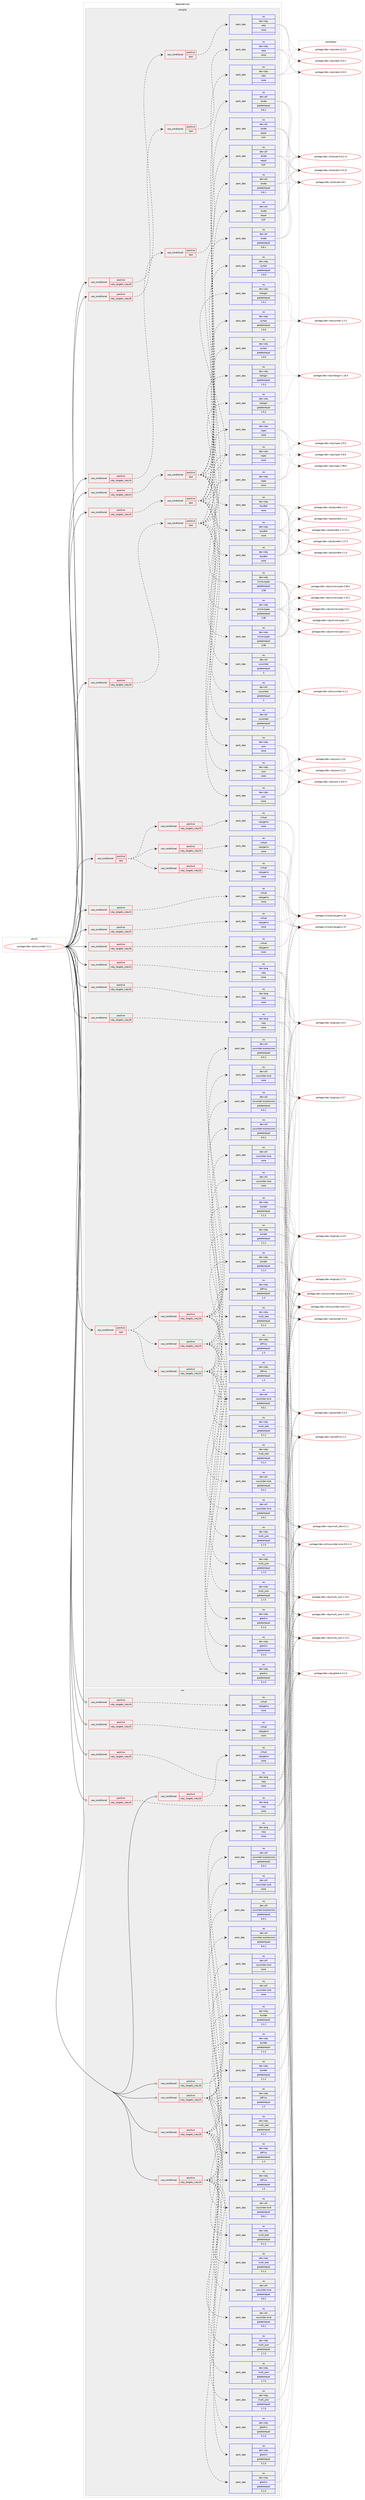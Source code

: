 digraph prolog {

# *************
# Graph options
# *************

newrank=true;
concentrate=true;
compound=true;
graph [rankdir=LR,fontname=Helvetica,fontsize=10,ranksep=1.5];#, ranksep=2.5, nodesep=0.2];
edge  [arrowhead=vee];
node  [fontname=Helvetica,fontsize=10];

# **********
# The ebuild
# **********

subgraph cluster_leftcol {
color=gray;
label=<<i>ebuild</i>>;
id [label="portage://dev-util/cucumber-3.1.2", color=red, width=4, href="../dev-util/cucumber-3.1.2.svg"];
}

# ****************
# The dependencies
# ****************

subgraph cluster_midcol {
color=gray;
label=<<i>dependencies</i>>;
subgraph cluster_compile {
fillcolor="#eeeeee";
style=filled;
label=<<i>compile</i>>;
subgraph cond63180 {
dependency304007 [label=<<TABLE BORDER="0" CELLBORDER="1" CELLSPACING="0" CELLPADDING="4"><TR><TD ROWSPAN="3" CELLPADDING="10">use_conditional</TD></TR><TR><TD>positive</TD></TR><TR><TD>ruby_targets_ruby24</TD></TR></TABLE>>, shape=none, color=red];
subgraph cond63181 {
dependency304008 [label=<<TABLE BORDER="0" CELLBORDER="1" CELLSPACING="0" CELLPADDING="4"><TR><TD ROWSPAN="3" CELLPADDING="10">use_conditional</TD></TR><TR><TD>positive</TD></TR><TR><TD>test</TD></TR></TABLE>>, shape=none, color=red];
subgraph pack236171 {
dependency304009 [label=<<TABLE BORDER="0" CELLBORDER="1" CELLSPACING="0" CELLPADDING="4" WIDTH="220"><TR><TD ROWSPAN="6" CELLPADDING="30">pack_dep</TD></TR><TR><TD WIDTH="110">no</TD></TR><TR><TD>dev-ruby</TD></TR><TR><TD>bundler</TD></TR><TR><TD>none</TD></TR><TR><TD></TD></TR></TABLE>>, shape=none, color=blue];
}
dependency304008:e -> dependency304009:w [weight=20,style="dashed",arrowhead="vee"];
subgraph pack236172 {
dependency304010 [label=<<TABLE BORDER="0" CELLBORDER="1" CELLSPACING="0" CELLPADDING="4" WIDTH="220"><TR><TD ROWSPAN="6" CELLPADDING="30">pack_dep</TD></TR><TR><TD WIDTH="110">no</TD></TR><TR><TD>dev-ruby</TD></TR><TR><TD>rspec</TD></TR><TR><TD>none</TD></TR><TR><TD></TD></TR></TABLE>>, shape=none, color=blue];
}
dependency304008:e -> dependency304010:w [weight=20,style="dashed",arrowhead="vee"];
subgraph pack236173 {
dependency304011 [label=<<TABLE BORDER="0" CELLBORDER="1" CELLSPACING="0" CELLPADDING="4" WIDTH="220"><TR><TD ROWSPAN="6" CELLPADDING="30">pack_dep</TD></TR><TR><TD WIDTH="110">no</TD></TR><TR><TD>dev-ruby</TD></TR><TR><TD>nokogiri</TD></TR><TR><TD>greaterequal</TD></TR><TR><TD>1.5.2</TD></TR></TABLE>>, shape=none, color=blue];
}
dependency304008:e -> dependency304011:w [weight=20,style="dashed",arrowhead="vee"];
subgraph pack236174 {
dependency304012 [label=<<TABLE BORDER="0" CELLBORDER="1" CELLSPACING="0" CELLPADDING="4" WIDTH="220"><TR><TD ROWSPAN="6" CELLPADDING="30">pack_dep</TD></TR><TR><TD WIDTH="110">no</TD></TR><TR><TD>dev-ruby</TD></TR><TR><TD>syntax</TD></TR><TR><TD>greaterequal</TD></TR><TR><TD>1.0.0</TD></TR></TABLE>>, shape=none, color=blue];
}
dependency304008:e -> dependency304012:w [weight=20,style="dashed",arrowhead="vee"];
subgraph pack236175 {
dependency304013 [label=<<TABLE BORDER="0" CELLBORDER="1" CELLSPACING="0" CELLPADDING="4" WIDTH="220"><TR><TD ROWSPAN="6" CELLPADDING="30">pack_dep</TD></TR><TR><TD WIDTH="110">no</TD></TR><TR><TD>dev-util</TD></TR><TR><TD>aruba</TD></TR><TR><TD>greaterequal</TD></TR><TR><TD>0.6.1</TD></TR></TABLE>>, shape=none, color=blue];
}
dependency304008:e -> dependency304013:w [weight=20,style="dashed",arrowhead="vee"];
subgraph pack236176 {
dependency304014 [label=<<TABLE BORDER="0" CELLBORDER="1" CELLSPACING="0" CELLPADDING="4" WIDTH="220"><TR><TD ROWSPAN="6" CELLPADDING="30">pack_dep</TD></TR><TR><TD WIDTH="110">no</TD></TR><TR><TD>dev-util</TD></TR><TR><TD>aruba</TD></TR><TR><TD>equal</TD></TR><TR><TD>0.6*</TD></TR></TABLE>>, shape=none, color=blue];
}
dependency304008:e -> dependency304014:w [weight=20,style="dashed",arrowhead="vee"];
subgraph pack236177 {
dependency304015 [label=<<TABLE BORDER="0" CELLBORDER="1" CELLSPACING="0" CELLPADDING="4" WIDTH="220"><TR><TD ROWSPAN="6" CELLPADDING="30">pack_dep</TD></TR><TR><TD WIDTH="110">no</TD></TR><TR><TD>dev-ruby</TD></TR><TR><TD>json</TD></TR><TR><TD>none</TD></TR><TR><TD></TD></TR></TABLE>>, shape=none, color=blue];
}
dependency304008:e -> dependency304015:w [weight=20,style="dashed",arrowhead="vee"];
subgraph pack236178 {
dependency304016 [label=<<TABLE BORDER="0" CELLBORDER="1" CELLSPACING="0" CELLPADDING="4" WIDTH="220"><TR><TD ROWSPAN="6" CELLPADDING="30">pack_dep</TD></TR><TR><TD WIDTH="110">no</TD></TR><TR><TD>dev-util</TD></TR><TR><TD>cucumber</TD></TR><TR><TD>greaterequal</TD></TR><TR><TD>3</TD></TR></TABLE>>, shape=none, color=blue];
}
dependency304008:e -> dependency304016:w [weight=20,style="dashed",arrowhead="vee"];
subgraph pack236179 {
dependency304017 [label=<<TABLE BORDER="0" CELLBORDER="1" CELLSPACING="0" CELLPADDING="4" WIDTH="220"><TR><TD ROWSPAN="6" CELLPADDING="30">pack_dep</TD></TR><TR><TD WIDTH="110">no</TD></TR><TR><TD>dev-ruby</TD></TR><TR><TD>mime-types</TD></TR><TR><TD>greaterequal</TD></TR><TR><TD>2.99</TD></TR></TABLE>>, shape=none, color=blue];
}
dependency304008:e -> dependency304017:w [weight=20,style="dashed",arrowhead="vee"];
}
dependency304007:e -> dependency304008:w [weight=20,style="dashed",arrowhead="vee"];
}
id:e -> dependency304007:w [weight=20,style="solid",arrowhead="vee"];
subgraph cond63182 {
dependency304018 [label=<<TABLE BORDER="0" CELLBORDER="1" CELLSPACING="0" CELLPADDING="4"><TR><TD ROWSPAN="3" CELLPADDING="10">use_conditional</TD></TR><TR><TD>positive</TD></TR><TR><TD>ruby_targets_ruby24</TD></TR></TABLE>>, shape=none, color=red];
subgraph cond63183 {
dependency304019 [label=<<TABLE BORDER="0" CELLBORDER="1" CELLSPACING="0" CELLPADDING="4"><TR><TD ROWSPAN="3" CELLPADDING="10">use_conditional</TD></TR><TR><TD>positive</TD></TR><TR><TD>test</TD></TR></TABLE>>, shape=none, color=red];
subgraph pack236180 {
dependency304020 [label=<<TABLE BORDER="0" CELLBORDER="1" CELLSPACING="0" CELLPADDING="4" WIDTH="220"><TR><TD ROWSPAN="6" CELLPADDING="30">pack_dep</TD></TR><TR><TD WIDTH="110">no</TD></TR><TR><TD>dev-ruby</TD></TR><TR><TD>rake</TD></TR><TR><TD>none</TD></TR><TR><TD></TD></TR></TABLE>>, shape=none, color=blue];
}
dependency304019:e -> dependency304020:w [weight=20,style="dashed",arrowhead="vee"];
}
dependency304018:e -> dependency304019:w [weight=20,style="dashed",arrowhead="vee"];
}
id:e -> dependency304018:w [weight=20,style="solid",arrowhead="vee"];
subgraph cond63184 {
dependency304021 [label=<<TABLE BORDER="0" CELLBORDER="1" CELLSPACING="0" CELLPADDING="4"><TR><TD ROWSPAN="3" CELLPADDING="10">use_conditional</TD></TR><TR><TD>positive</TD></TR><TR><TD>ruby_targets_ruby24</TD></TR></TABLE>>, shape=none, color=red];
subgraph pack236181 {
dependency304022 [label=<<TABLE BORDER="0" CELLBORDER="1" CELLSPACING="0" CELLPADDING="4" WIDTH="220"><TR><TD ROWSPAN="6" CELLPADDING="30">pack_dep</TD></TR><TR><TD WIDTH="110">no</TD></TR><TR><TD>dev-lang</TD></TR><TR><TD>ruby</TD></TR><TR><TD>none</TD></TR><TR><TD></TD></TR></TABLE>>, shape=none, color=blue];
}
dependency304021:e -> dependency304022:w [weight=20,style="dashed",arrowhead="vee"];
}
id:e -> dependency304021:w [weight=20,style="solid",arrowhead="vee"];
subgraph cond63185 {
dependency304023 [label=<<TABLE BORDER="0" CELLBORDER="1" CELLSPACING="0" CELLPADDING="4"><TR><TD ROWSPAN="3" CELLPADDING="10">use_conditional</TD></TR><TR><TD>positive</TD></TR><TR><TD>ruby_targets_ruby24</TD></TR></TABLE>>, shape=none, color=red];
subgraph pack236182 {
dependency304024 [label=<<TABLE BORDER="0" CELLBORDER="1" CELLSPACING="0" CELLPADDING="4" WIDTH="220"><TR><TD ROWSPAN="6" CELLPADDING="30">pack_dep</TD></TR><TR><TD WIDTH="110">no</TD></TR><TR><TD>virtual</TD></TR><TR><TD>rubygems</TD></TR><TR><TD>none</TD></TR><TR><TD></TD></TR></TABLE>>, shape=none, color=blue];
}
dependency304023:e -> dependency304024:w [weight=20,style="dashed",arrowhead="vee"];
}
id:e -> dependency304023:w [weight=20,style="solid",arrowhead="vee"];
subgraph cond63186 {
dependency304025 [label=<<TABLE BORDER="0" CELLBORDER="1" CELLSPACING="0" CELLPADDING="4"><TR><TD ROWSPAN="3" CELLPADDING="10">use_conditional</TD></TR><TR><TD>positive</TD></TR><TR><TD>ruby_targets_ruby25</TD></TR></TABLE>>, shape=none, color=red];
subgraph cond63187 {
dependency304026 [label=<<TABLE BORDER="0" CELLBORDER="1" CELLSPACING="0" CELLPADDING="4"><TR><TD ROWSPAN="3" CELLPADDING="10">use_conditional</TD></TR><TR><TD>positive</TD></TR><TR><TD>test</TD></TR></TABLE>>, shape=none, color=red];
subgraph pack236183 {
dependency304027 [label=<<TABLE BORDER="0" CELLBORDER="1" CELLSPACING="0" CELLPADDING="4" WIDTH="220"><TR><TD ROWSPAN="6" CELLPADDING="30">pack_dep</TD></TR><TR><TD WIDTH="110">no</TD></TR><TR><TD>dev-ruby</TD></TR><TR><TD>bundler</TD></TR><TR><TD>none</TD></TR><TR><TD></TD></TR></TABLE>>, shape=none, color=blue];
}
dependency304026:e -> dependency304027:w [weight=20,style="dashed",arrowhead="vee"];
subgraph pack236184 {
dependency304028 [label=<<TABLE BORDER="0" CELLBORDER="1" CELLSPACING="0" CELLPADDING="4" WIDTH="220"><TR><TD ROWSPAN="6" CELLPADDING="30">pack_dep</TD></TR><TR><TD WIDTH="110">no</TD></TR><TR><TD>dev-ruby</TD></TR><TR><TD>rspec</TD></TR><TR><TD>none</TD></TR><TR><TD></TD></TR></TABLE>>, shape=none, color=blue];
}
dependency304026:e -> dependency304028:w [weight=20,style="dashed",arrowhead="vee"];
subgraph pack236185 {
dependency304029 [label=<<TABLE BORDER="0" CELLBORDER="1" CELLSPACING="0" CELLPADDING="4" WIDTH="220"><TR><TD ROWSPAN="6" CELLPADDING="30">pack_dep</TD></TR><TR><TD WIDTH="110">no</TD></TR><TR><TD>dev-ruby</TD></TR><TR><TD>nokogiri</TD></TR><TR><TD>greaterequal</TD></TR><TR><TD>1.5.2</TD></TR></TABLE>>, shape=none, color=blue];
}
dependency304026:e -> dependency304029:w [weight=20,style="dashed",arrowhead="vee"];
subgraph pack236186 {
dependency304030 [label=<<TABLE BORDER="0" CELLBORDER="1" CELLSPACING="0" CELLPADDING="4" WIDTH="220"><TR><TD ROWSPAN="6" CELLPADDING="30">pack_dep</TD></TR><TR><TD WIDTH="110">no</TD></TR><TR><TD>dev-ruby</TD></TR><TR><TD>syntax</TD></TR><TR><TD>greaterequal</TD></TR><TR><TD>1.0.0</TD></TR></TABLE>>, shape=none, color=blue];
}
dependency304026:e -> dependency304030:w [weight=20,style="dashed",arrowhead="vee"];
subgraph pack236187 {
dependency304031 [label=<<TABLE BORDER="0" CELLBORDER="1" CELLSPACING="0" CELLPADDING="4" WIDTH="220"><TR><TD ROWSPAN="6" CELLPADDING="30">pack_dep</TD></TR><TR><TD WIDTH="110">no</TD></TR><TR><TD>dev-util</TD></TR><TR><TD>aruba</TD></TR><TR><TD>greaterequal</TD></TR><TR><TD>0.6.1</TD></TR></TABLE>>, shape=none, color=blue];
}
dependency304026:e -> dependency304031:w [weight=20,style="dashed",arrowhead="vee"];
subgraph pack236188 {
dependency304032 [label=<<TABLE BORDER="0" CELLBORDER="1" CELLSPACING="0" CELLPADDING="4" WIDTH="220"><TR><TD ROWSPAN="6" CELLPADDING="30">pack_dep</TD></TR><TR><TD WIDTH="110">no</TD></TR><TR><TD>dev-util</TD></TR><TR><TD>aruba</TD></TR><TR><TD>equal</TD></TR><TR><TD>0.6*</TD></TR></TABLE>>, shape=none, color=blue];
}
dependency304026:e -> dependency304032:w [weight=20,style="dashed",arrowhead="vee"];
subgraph pack236189 {
dependency304033 [label=<<TABLE BORDER="0" CELLBORDER="1" CELLSPACING="0" CELLPADDING="4" WIDTH="220"><TR><TD ROWSPAN="6" CELLPADDING="30">pack_dep</TD></TR><TR><TD WIDTH="110">no</TD></TR><TR><TD>dev-ruby</TD></TR><TR><TD>json</TD></TR><TR><TD>none</TD></TR><TR><TD></TD></TR></TABLE>>, shape=none, color=blue];
}
dependency304026:e -> dependency304033:w [weight=20,style="dashed",arrowhead="vee"];
subgraph pack236190 {
dependency304034 [label=<<TABLE BORDER="0" CELLBORDER="1" CELLSPACING="0" CELLPADDING="4" WIDTH="220"><TR><TD ROWSPAN="6" CELLPADDING="30">pack_dep</TD></TR><TR><TD WIDTH="110">no</TD></TR><TR><TD>dev-util</TD></TR><TR><TD>cucumber</TD></TR><TR><TD>greaterequal</TD></TR><TR><TD>3</TD></TR></TABLE>>, shape=none, color=blue];
}
dependency304026:e -> dependency304034:w [weight=20,style="dashed",arrowhead="vee"];
subgraph pack236191 {
dependency304035 [label=<<TABLE BORDER="0" CELLBORDER="1" CELLSPACING="0" CELLPADDING="4" WIDTH="220"><TR><TD ROWSPAN="6" CELLPADDING="30">pack_dep</TD></TR><TR><TD WIDTH="110">no</TD></TR><TR><TD>dev-ruby</TD></TR><TR><TD>mime-types</TD></TR><TR><TD>greaterequal</TD></TR><TR><TD>2.99</TD></TR></TABLE>>, shape=none, color=blue];
}
dependency304026:e -> dependency304035:w [weight=20,style="dashed",arrowhead="vee"];
}
dependency304025:e -> dependency304026:w [weight=20,style="dashed",arrowhead="vee"];
}
id:e -> dependency304025:w [weight=20,style="solid",arrowhead="vee"];
subgraph cond63188 {
dependency304036 [label=<<TABLE BORDER="0" CELLBORDER="1" CELLSPACING="0" CELLPADDING="4"><TR><TD ROWSPAN="3" CELLPADDING="10">use_conditional</TD></TR><TR><TD>positive</TD></TR><TR><TD>ruby_targets_ruby25</TD></TR></TABLE>>, shape=none, color=red];
subgraph cond63189 {
dependency304037 [label=<<TABLE BORDER="0" CELLBORDER="1" CELLSPACING="0" CELLPADDING="4"><TR><TD ROWSPAN="3" CELLPADDING="10">use_conditional</TD></TR><TR><TD>positive</TD></TR><TR><TD>test</TD></TR></TABLE>>, shape=none, color=red];
subgraph pack236192 {
dependency304038 [label=<<TABLE BORDER="0" CELLBORDER="1" CELLSPACING="0" CELLPADDING="4" WIDTH="220"><TR><TD ROWSPAN="6" CELLPADDING="30">pack_dep</TD></TR><TR><TD WIDTH="110">no</TD></TR><TR><TD>dev-ruby</TD></TR><TR><TD>rake</TD></TR><TR><TD>none</TD></TR><TR><TD></TD></TR></TABLE>>, shape=none, color=blue];
}
dependency304037:e -> dependency304038:w [weight=20,style="dashed",arrowhead="vee"];
}
dependency304036:e -> dependency304037:w [weight=20,style="dashed",arrowhead="vee"];
}
id:e -> dependency304036:w [weight=20,style="solid",arrowhead="vee"];
subgraph cond63190 {
dependency304039 [label=<<TABLE BORDER="0" CELLBORDER="1" CELLSPACING="0" CELLPADDING="4"><TR><TD ROWSPAN="3" CELLPADDING="10">use_conditional</TD></TR><TR><TD>positive</TD></TR><TR><TD>ruby_targets_ruby25</TD></TR></TABLE>>, shape=none, color=red];
subgraph pack236193 {
dependency304040 [label=<<TABLE BORDER="0" CELLBORDER="1" CELLSPACING="0" CELLPADDING="4" WIDTH="220"><TR><TD ROWSPAN="6" CELLPADDING="30">pack_dep</TD></TR><TR><TD WIDTH="110">no</TD></TR><TR><TD>dev-lang</TD></TR><TR><TD>ruby</TD></TR><TR><TD>none</TD></TR><TR><TD></TD></TR></TABLE>>, shape=none, color=blue];
}
dependency304039:e -> dependency304040:w [weight=20,style="dashed",arrowhead="vee"];
}
id:e -> dependency304039:w [weight=20,style="solid",arrowhead="vee"];
subgraph cond63191 {
dependency304041 [label=<<TABLE BORDER="0" CELLBORDER="1" CELLSPACING="0" CELLPADDING="4"><TR><TD ROWSPAN="3" CELLPADDING="10">use_conditional</TD></TR><TR><TD>positive</TD></TR><TR><TD>ruby_targets_ruby25</TD></TR></TABLE>>, shape=none, color=red];
subgraph pack236194 {
dependency304042 [label=<<TABLE BORDER="0" CELLBORDER="1" CELLSPACING="0" CELLPADDING="4" WIDTH="220"><TR><TD ROWSPAN="6" CELLPADDING="30">pack_dep</TD></TR><TR><TD WIDTH="110">no</TD></TR><TR><TD>virtual</TD></TR><TR><TD>rubygems</TD></TR><TR><TD>none</TD></TR><TR><TD></TD></TR></TABLE>>, shape=none, color=blue];
}
dependency304041:e -> dependency304042:w [weight=20,style="dashed",arrowhead="vee"];
}
id:e -> dependency304041:w [weight=20,style="solid",arrowhead="vee"];
subgraph cond63192 {
dependency304043 [label=<<TABLE BORDER="0" CELLBORDER="1" CELLSPACING="0" CELLPADDING="4"><TR><TD ROWSPAN="3" CELLPADDING="10">use_conditional</TD></TR><TR><TD>positive</TD></TR><TR><TD>ruby_targets_ruby26</TD></TR></TABLE>>, shape=none, color=red];
subgraph cond63193 {
dependency304044 [label=<<TABLE BORDER="0" CELLBORDER="1" CELLSPACING="0" CELLPADDING="4"><TR><TD ROWSPAN="3" CELLPADDING="10">use_conditional</TD></TR><TR><TD>positive</TD></TR><TR><TD>test</TD></TR></TABLE>>, shape=none, color=red];
subgraph pack236195 {
dependency304045 [label=<<TABLE BORDER="0" CELLBORDER="1" CELLSPACING="0" CELLPADDING="4" WIDTH="220"><TR><TD ROWSPAN="6" CELLPADDING="30">pack_dep</TD></TR><TR><TD WIDTH="110">no</TD></TR><TR><TD>dev-ruby</TD></TR><TR><TD>bundler</TD></TR><TR><TD>none</TD></TR><TR><TD></TD></TR></TABLE>>, shape=none, color=blue];
}
dependency304044:e -> dependency304045:w [weight=20,style="dashed",arrowhead="vee"];
subgraph pack236196 {
dependency304046 [label=<<TABLE BORDER="0" CELLBORDER="1" CELLSPACING="0" CELLPADDING="4" WIDTH="220"><TR><TD ROWSPAN="6" CELLPADDING="30">pack_dep</TD></TR><TR><TD WIDTH="110">no</TD></TR><TR><TD>dev-ruby</TD></TR><TR><TD>rspec</TD></TR><TR><TD>none</TD></TR><TR><TD></TD></TR></TABLE>>, shape=none, color=blue];
}
dependency304044:e -> dependency304046:w [weight=20,style="dashed",arrowhead="vee"];
subgraph pack236197 {
dependency304047 [label=<<TABLE BORDER="0" CELLBORDER="1" CELLSPACING="0" CELLPADDING="4" WIDTH="220"><TR><TD ROWSPAN="6" CELLPADDING="30">pack_dep</TD></TR><TR><TD WIDTH="110">no</TD></TR><TR><TD>dev-ruby</TD></TR><TR><TD>nokogiri</TD></TR><TR><TD>greaterequal</TD></TR><TR><TD>1.5.2</TD></TR></TABLE>>, shape=none, color=blue];
}
dependency304044:e -> dependency304047:w [weight=20,style="dashed",arrowhead="vee"];
subgraph pack236198 {
dependency304048 [label=<<TABLE BORDER="0" CELLBORDER="1" CELLSPACING="0" CELLPADDING="4" WIDTH="220"><TR><TD ROWSPAN="6" CELLPADDING="30">pack_dep</TD></TR><TR><TD WIDTH="110">no</TD></TR><TR><TD>dev-ruby</TD></TR><TR><TD>syntax</TD></TR><TR><TD>greaterequal</TD></TR><TR><TD>1.0.0</TD></TR></TABLE>>, shape=none, color=blue];
}
dependency304044:e -> dependency304048:w [weight=20,style="dashed",arrowhead="vee"];
subgraph pack236199 {
dependency304049 [label=<<TABLE BORDER="0" CELLBORDER="1" CELLSPACING="0" CELLPADDING="4" WIDTH="220"><TR><TD ROWSPAN="6" CELLPADDING="30">pack_dep</TD></TR><TR><TD WIDTH="110">no</TD></TR><TR><TD>dev-util</TD></TR><TR><TD>aruba</TD></TR><TR><TD>greaterequal</TD></TR><TR><TD>0.6.1</TD></TR></TABLE>>, shape=none, color=blue];
}
dependency304044:e -> dependency304049:w [weight=20,style="dashed",arrowhead="vee"];
subgraph pack236200 {
dependency304050 [label=<<TABLE BORDER="0" CELLBORDER="1" CELLSPACING="0" CELLPADDING="4" WIDTH="220"><TR><TD ROWSPAN="6" CELLPADDING="30">pack_dep</TD></TR><TR><TD WIDTH="110">no</TD></TR><TR><TD>dev-util</TD></TR><TR><TD>aruba</TD></TR><TR><TD>equal</TD></TR><TR><TD>0.6*</TD></TR></TABLE>>, shape=none, color=blue];
}
dependency304044:e -> dependency304050:w [weight=20,style="dashed",arrowhead="vee"];
subgraph pack236201 {
dependency304051 [label=<<TABLE BORDER="0" CELLBORDER="1" CELLSPACING="0" CELLPADDING="4" WIDTH="220"><TR><TD ROWSPAN="6" CELLPADDING="30">pack_dep</TD></TR><TR><TD WIDTH="110">no</TD></TR><TR><TD>dev-ruby</TD></TR><TR><TD>json</TD></TR><TR><TD>none</TD></TR><TR><TD></TD></TR></TABLE>>, shape=none, color=blue];
}
dependency304044:e -> dependency304051:w [weight=20,style="dashed",arrowhead="vee"];
subgraph pack236202 {
dependency304052 [label=<<TABLE BORDER="0" CELLBORDER="1" CELLSPACING="0" CELLPADDING="4" WIDTH="220"><TR><TD ROWSPAN="6" CELLPADDING="30">pack_dep</TD></TR><TR><TD WIDTH="110">no</TD></TR><TR><TD>dev-util</TD></TR><TR><TD>cucumber</TD></TR><TR><TD>greaterequal</TD></TR><TR><TD>3</TD></TR></TABLE>>, shape=none, color=blue];
}
dependency304044:e -> dependency304052:w [weight=20,style="dashed",arrowhead="vee"];
subgraph pack236203 {
dependency304053 [label=<<TABLE BORDER="0" CELLBORDER="1" CELLSPACING="0" CELLPADDING="4" WIDTH="220"><TR><TD ROWSPAN="6" CELLPADDING="30">pack_dep</TD></TR><TR><TD WIDTH="110">no</TD></TR><TR><TD>dev-ruby</TD></TR><TR><TD>mime-types</TD></TR><TR><TD>greaterequal</TD></TR><TR><TD>2.99</TD></TR></TABLE>>, shape=none, color=blue];
}
dependency304044:e -> dependency304053:w [weight=20,style="dashed",arrowhead="vee"];
}
dependency304043:e -> dependency304044:w [weight=20,style="dashed",arrowhead="vee"];
}
id:e -> dependency304043:w [weight=20,style="solid",arrowhead="vee"];
subgraph cond63194 {
dependency304054 [label=<<TABLE BORDER="0" CELLBORDER="1" CELLSPACING="0" CELLPADDING="4"><TR><TD ROWSPAN="3" CELLPADDING="10">use_conditional</TD></TR><TR><TD>positive</TD></TR><TR><TD>ruby_targets_ruby26</TD></TR></TABLE>>, shape=none, color=red];
subgraph cond63195 {
dependency304055 [label=<<TABLE BORDER="0" CELLBORDER="1" CELLSPACING="0" CELLPADDING="4"><TR><TD ROWSPAN="3" CELLPADDING="10">use_conditional</TD></TR><TR><TD>positive</TD></TR><TR><TD>test</TD></TR></TABLE>>, shape=none, color=red];
subgraph pack236204 {
dependency304056 [label=<<TABLE BORDER="0" CELLBORDER="1" CELLSPACING="0" CELLPADDING="4" WIDTH="220"><TR><TD ROWSPAN="6" CELLPADDING="30">pack_dep</TD></TR><TR><TD WIDTH="110">no</TD></TR><TR><TD>dev-ruby</TD></TR><TR><TD>rake</TD></TR><TR><TD>none</TD></TR><TR><TD></TD></TR></TABLE>>, shape=none, color=blue];
}
dependency304055:e -> dependency304056:w [weight=20,style="dashed",arrowhead="vee"];
}
dependency304054:e -> dependency304055:w [weight=20,style="dashed",arrowhead="vee"];
}
id:e -> dependency304054:w [weight=20,style="solid",arrowhead="vee"];
subgraph cond63196 {
dependency304057 [label=<<TABLE BORDER="0" CELLBORDER="1" CELLSPACING="0" CELLPADDING="4"><TR><TD ROWSPAN="3" CELLPADDING="10">use_conditional</TD></TR><TR><TD>positive</TD></TR><TR><TD>ruby_targets_ruby26</TD></TR></TABLE>>, shape=none, color=red];
subgraph pack236205 {
dependency304058 [label=<<TABLE BORDER="0" CELLBORDER="1" CELLSPACING="0" CELLPADDING="4" WIDTH="220"><TR><TD ROWSPAN="6" CELLPADDING="30">pack_dep</TD></TR><TR><TD WIDTH="110">no</TD></TR><TR><TD>dev-lang</TD></TR><TR><TD>ruby</TD></TR><TR><TD>none</TD></TR><TR><TD></TD></TR></TABLE>>, shape=none, color=blue];
}
dependency304057:e -> dependency304058:w [weight=20,style="dashed",arrowhead="vee"];
}
id:e -> dependency304057:w [weight=20,style="solid",arrowhead="vee"];
subgraph cond63197 {
dependency304059 [label=<<TABLE BORDER="0" CELLBORDER="1" CELLSPACING="0" CELLPADDING="4"><TR><TD ROWSPAN="3" CELLPADDING="10">use_conditional</TD></TR><TR><TD>positive</TD></TR><TR><TD>ruby_targets_ruby26</TD></TR></TABLE>>, shape=none, color=red];
subgraph pack236206 {
dependency304060 [label=<<TABLE BORDER="0" CELLBORDER="1" CELLSPACING="0" CELLPADDING="4" WIDTH="220"><TR><TD ROWSPAN="6" CELLPADDING="30">pack_dep</TD></TR><TR><TD WIDTH="110">no</TD></TR><TR><TD>virtual</TD></TR><TR><TD>rubygems</TD></TR><TR><TD>none</TD></TR><TR><TD></TD></TR></TABLE>>, shape=none, color=blue];
}
dependency304059:e -> dependency304060:w [weight=20,style="dashed",arrowhead="vee"];
}
id:e -> dependency304059:w [weight=20,style="solid",arrowhead="vee"];
subgraph cond63198 {
dependency304061 [label=<<TABLE BORDER="0" CELLBORDER="1" CELLSPACING="0" CELLPADDING="4"><TR><TD ROWSPAN="3" CELLPADDING="10">use_conditional</TD></TR><TR><TD>positive</TD></TR><TR><TD>test</TD></TR></TABLE>>, shape=none, color=red];
subgraph cond63199 {
dependency304062 [label=<<TABLE BORDER="0" CELLBORDER="1" CELLSPACING="0" CELLPADDING="4"><TR><TD ROWSPAN="3" CELLPADDING="10">use_conditional</TD></TR><TR><TD>positive</TD></TR><TR><TD>ruby_targets_ruby24</TD></TR></TABLE>>, shape=none, color=red];
subgraph pack236207 {
dependency304063 [label=<<TABLE BORDER="0" CELLBORDER="1" CELLSPACING="0" CELLPADDING="4" WIDTH="220"><TR><TD ROWSPAN="6" CELLPADDING="30">pack_dep</TD></TR><TR><TD WIDTH="110">no</TD></TR><TR><TD>dev-ruby</TD></TR><TR><TD>builder</TD></TR><TR><TD>greaterequal</TD></TR><TR><TD>2.1.2</TD></TR></TABLE>>, shape=none, color=blue];
}
dependency304062:e -> dependency304063:w [weight=20,style="dashed",arrowhead="vee"];
subgraph pack236208 {
dependency304064 [label=<<TABLE BORDER="0" CELLBORDER="1" CELLSPACING="0" CELLPADDING="4" WIDTH="220"><TR><TD ROWSPAN="6" CELLPADDING="30">pack_dep</TD></TR><TR><TD WIDTH="110">no</TD></TR><TR><TD>dev-util</TD></TR><TR><TD>cucumber-core</TD></TR><TR><TD>none</TD></TR><TR><TD></TD></TR></TABLE>>, shape=none, color=blue];
}
dependency304062:e -> dependency304064:w [weight=20,style="dashed",arrowhead="vee"];
subgraph pack236209 {
dependency304065 [label=<<TABLE BORDER="0" CELLBORDER="1" CELLSPACING="0" CELLPADDING="4" WIDTH="220"><TR><TD ROWSPAN="6" CELLPADDING="30">pack_dep</TD></TR><TR><TD WIDTH="110">no</TD></TR><TR><TD>dev-util</TD></TR><TR><TD>cucumber-expressions</TD></TR><TR><TD>greaterequal</TD></TR><TR><TD>6.0.1</TD></TR></TABLE>>, shape=none, color=blue];
}
dependency304062:e -> dependency304065:w [weight=20,style="dashed",arrowhead="vee"];
subgraph pack236210 {
dependency304066 [label=<<TABLE BORDER="0" CELLBORDER="1" CELLSPACING="0" CELLPADDING="4" WIDTH="220"><TR><TD ROWSPAN="6" CELLPADDING="30">pack_dep</TD></TR><TR><TD WIDTH="110">no</TD></TR><TR><TD>dev-util</TD></TR><TR><TD>cucumber-wire</TD></TR><TR><TD>greaterequal</TD></TR><TR><TD>0.0.1</TD></TR></TABLE>>, shape=none, color=blue];
}
dependency304062:e -> dependency304066:w [weight=20,style="dashed",arrowhead="vee"];
subgraph pack236211 {
dependency304067 [label=<<TABLE BORDER="0" CELLBORDER="1" CELLSPACING="0" CELLPADDING="4" WIDTH="220"><TR><TD ROWSPAN="6" CELLPADDING="30">pack_dep</TD></TR><TR><TD WIDTH="110">no</TD></TR><TR><TD>dev-ruby</TD></TR><TR><TD>diff-lcs</TD></TR><TR><TD>greaterequal</TD></TR><TR><TD>1.3</TD></TR></TABLE>>, shape=none, color=blue];
}
dependency304062:e -> dependency304067:w [weight=20,style="dashed",arrowhead="vee"];
subgraph pack236212 {
dependency304068 [label=<<TABLE BORDER="0" CELLBORDER="1" CELLSPACING="0" CELLPADDING="4" WIDTH="220"><TR><TD ROWSPAN="6" CELLPADDING="30">pack_dep</TD></TR><TR><TD WIDTH="110">no</TD></TR><TR><TD>dev-ruby</TD></TR><TR><TD>gherkin</TD></TR><TR><TD>greaterequal</TD></TR><TR><TD>5.1.0</TD></TR></TABLE>>, shape=none, color=blue];
}
dependency304062:e -> dependency304068:w [weight=20,style="dashed",arrowhead="vee"];
subgraph pack236213 {
dependency304069 [label=<<TABLE BORDER="0" CELLBORDER="1" CELLSPACING="0" CELLPADDING="4" WIDTH="220"><TR><TD ROWSPAN="6" CELLPADDING="30">pack_dep</TD></TR><TR><TD WIDTH="110">no</TD></TR><TR><TD>dev-ruby</TD></TR><TR><TD>multi_json</TD></TR><TR><TD>greaterequal</TD></TR><TR><TD>1.7.5</TD></TR></TABLE>>, shape=none, color=blue];
}
dependency304062:e -> dependency304069:w [weight=20,style="dashed",arrowhead="vee"];
subgraph pack236214 {
dependency304070 [label=<<TABLE BORDER="0" CELLBORDER="1" CELLSPACING="0" CELLPADDING="4" WIDTH="220"><TR><TD ROWSPAN="6" CELLPADDING="30">pack_dep</TD></TR><TR><TD WIDTH="110">no</TD></TR><TR><TD>dev-ruby</TD></TR><TR><TD>multi_test</TD></TR><TR><TD>greaterequal</TD></TR><TR><TD>0.1.2</TD></TR></TABLE>>, shape=none, color=blue];
}
dependency304062:e -> dependency304070:w [weight=20,style="dashed",arrowhead="vee"];
}
dependency304061:e -> dependency304062:w [weight=20,style="dashed",arrowhead="vee"];
subgraph cond63200 {
dependency304071 [label=<<TABLE BORDER="0" CELLBORDER="1" CELLSPACING="0" CELLPADDING="4"><TR><TD ROWSPAN="3" CELLPADDING="10">use_conditional</TD></TR><TR><TD>positive</TD></TR><TR><TD>ruby_targets_ruby25</TD></TR></TABLE>>, shape=none, color=red];
subgraph pack236215 {
dependency304072 [label=<<TABLE BORDER="0" CELLBORDER="1" CELLSPACING="0" CELLPADDING="4" WIDTH="220"><TR><TD ROWSPAN="6" CELLPADDING="30">pack_dep</TD></TR><TR><TD WIDTH="110">no</TD></TR><TR><TD>dev-ruby</TD></TR><TR><TD>builder</TD></TR><TR><TD>greaterequal</TD></TR><TR><TD>2.1.2</TD></TR></TABLE>>, shape=none, color=blue];
}
dependency304071:e -> dependency304072:w [weight=20,style="dashed",arrowhead="vee"];
subgraph pack236216 {
dependency304073 [label=<<TABLE BORDER="0" CELLBORDER="1" CELLSPACING="0" CELLPADDING="4" WIDTH="220"><TR><TD ROWSPAN="6" CELLPADDING="30">pack_dep</TD></TR><TR><TD WIDTH="110">no</TD></TR><TR><TD>dev-util</TD></TR><TR><TD>cucumber-core</TD></TR><TR><TD>none</TD></TR><TR><TD></TD></TR></TABLE>>, shape=none, color=blue];
}
dependency304071:e -> dependency304073:w [weight=20,style="dashed",arrowhead="vee"];
subgraph pack236217 {
dependency304074 [label=<<TABLE BORDER="0" CELLBORDER="1" CELLSPACING="0" CELLPADDING="4" WIDTH="220"><TR><TD ROWSPAN="6" CELLPADDING="30">pack_dep</TD></TR><TR><TD WIDTH="110">no</TD></TR><TR><TD>dev-util</TD></TR><TR><TD>cucumber-expressions</TD></TR><TR><TD>greaterequal</TD></TR><TR><TD>6.0.1</TD></TR></TABLE>>, shape=none, color=blue];
}
dependency304071:e -> dependency304074:w [weight=20,style="dashed",arrowhead="vee"];
subgraph pack236218 {
dependency304075 [label=<<TABLE BORDER="0" CELLBORDER="1" CELLSPACING="0" CELLPADDING="4" WIDTH="220"><TR><TD ROWSPAN="6" CELLPADDING="30">pack_dep</TD></TR><TR><TD WIDTH="110">no</TD></TR><TR><TD>dev-util</TD></TR><TR><TD>cucumber-wire</TD></TR><TR><TD>greaterequal</TD></TR><TR><TD>0.0.1</TD></TR></TABLE>>, shape=none, color=blue];
}
dependency304071:e -> dependency304075:w [weight=20,style="dashed",arrowhead="vee"];
subgraph pack236219 {
dependency304076 [label=<<TABLE BORDER="0" CELLBORDER="1" CELLSPACING="0" CELLPADDING="4" WIDTH="220"><TR><TD ROWSPAN="6" CELLPADDING="30">pack_dep</TD></TR><TR><TD WIDTH="110">no</TD></TR><TR><TD>dev-ruby</TD></TR><TR><TD>diff-lcs</TD></TR><TR><TD>greaterequal</TD></TR><TR><TD>1.3</TD></TR></TABLE>>, shape=none, color=blue];
}
dependency304071:e -> dependency304076:w [weight=20,style="dashed",arrowhead="vee"];
subgraph pack236220 {
dependency304077 [label=<<TABLE BORDER="0" CELLBORDER="1" CELLSPACING="0" CELLPADDING="4" WIDTH="220"><TR><TD ROWSPAN="6" CELLPADDING="30">pack_dep</TD></TR><TR><TD WIDTH="110">no</TD></TR><TR><TD>dev-ruby</TD></TR><TR><TD>gherkin</TD></TR><TR><TD>greaterequal</TD></TR><TR><TD>5.1.0</TD></TR></TABLE>>, shape=none, color=blue];
}
dependency304071:e -> dependency304077:w [weight=20,style="dashed",arrowhead="vee"];
subgraph pack236221 {
dependency304078 [label=<<TABLE BORDER="0" CELLBORDER="1" CELLSPACING="0" CELLPADDING="4" WIDTH="220"><TR><TD ROWSPAN="6" CELLPADDING="30">pack_dep</TD></TR><TR><TD WIDTH="110">no</TD></TR><TR><TD>dev-ruby</TD></TR><TR><TD>multi_json</TD></TR><TR><TD>greaterequal</TD></TR><TR><TD>1.7.5</TD></TR></TABLE>>, shape=none, color=blue];
}
dependency304071:e -> dependency304078:w [weight=20,style="dashed",arrowhead="vee"];
subgraph pack236222 {
dependency304079 [label=<<TABLE BORDER="0" CELLBORDER="1" CELLSPACING="0" CELLPADDING="4" WIDTH="220"><TR><TD ROWSPAN="6" CELLPADDING="30">pack_dep</TD></TR><TR><TD WIDTH="110">no</TD></TR><TR><TD>dev-ruby</TD></TR><TR><TD>multi_test</TD></TR><TR><TD>greaterequal</TD></TR><TR><TD>0.1.2</TD></TR></TABLE>>, shape=none, color=blue];
}
dependency304071:e -> dependency304079:w [weight=20,style="dashed",arrowhead="vee"];
}
dependency304061:e -> dependency304071:w [weight=20,style="dashed",arrowhead="vee"];
subgraph cond63201 {
dependency304080 [label=<<TABLE BORDER="0" CELLBORDER="1" CELLSPACING="0" CELLPADDING="4"><TR><TD ROWSPAN="3" CELLPADDING="10">use_conditional</TD></TR><TR><TD>positive</TD></TR><TR><TD>ruby_targets_ruby26</TD></TR></TABLE>>, shape=none, color=red];
subgraph pack236223 {
dependency304081 [label=<<TABLE BORDER="0" CELLBORDER="1" CELLSPACING="0" CELLPADDING="4" WIDTH="220"><TR><TD ROWSPAN="6" CELLPADDING="30">pack_dep</TD></TR><TR><TD WIDTH="110">no</TD></TR><TR><TD>dev-ruby</TD></TR><TR><TD>builder</TD></TR><TR><TD>greaterequal</TD></TR><TR><TD>2.1.2</TD></TR></TABLE>>, shape=none, color=blue];
}
dependency304080:e -> dependency304081:w [weight=20,style="dashed",arrowhead="vee"];
subgraph pack236224 {
dependency304082 [label=<<TABLE BORDER="0" CELLBORDER="1" CELLSPACING="0" CELLPADDING="4" WIDTH="220"><TR><TD ROWSPAN="6" CELLPADDING="30">pack_dep</TD></TR><TR><TD WIDTH="110">no</TD></TR><TR><TD>dev-util</TD></TR><TR><TD>cucumber-core</TD></TR><TR><TD>none</TD></TR><TR><TD></TD></TR></TABLE>>, shape=none, color=blue];
}
dependency304080:e -> dependency304082:w [weight=20,style="dashed",arrowhead="vee"];
subgraph pack236225 {
dependency304083 [label=<<TABLE BORDER="0" CELLBORDER="1" CELLSPACING="0" CELLPADDING="4" WIDTH="220"><TR><TD ROWSPAN="6" CELLPADDING="30">pack_dep</TD></TR><TR><TD WIDTH="110">no</TD></TR><TR><TD>dev-util</TD></TR><TR><TD>cucumber-expressions</TD></TR><TR><TD>greaterequal</TD></TR><TR><TD>6.0.1</TD></TR></TABLE>>, shape=none, color=blue];
}
dependency304080:e -> dependency304083:w [weight=20,style="dashed",arrowhead="vee"];
subgraph pack236226 {
dependency304084 [label=<<TABLE BORDER="0" CELLBORDER="1" CELLSPACING="0" CELLPADDING="4" WIDTH="220"><TR><TD ROWSPAN="6" CELLPADDING="30">pack_dep</TD></TR><TR><TD WIDTH="110">no</TD></TR><TR><TD>dev-util</TD></TR><TR><TD>cucumber-wire</TD></TR><TR><TD>greaterequal</TD></TR><TR><TD>0.0.1</TD></TR></TABLE>>, shape=none, color=blue];
}
dependency304080:e -> dependency304084:w [weight=20,style="dashed",arrowhead="vee"];
subgraph pack236227 {
dependency304085 [label=<<TABLE BORDER="0" CELLBORDER="1" CELLSPACING="0" CELLPADDING="4" WIDTH="220"><TR><TD ROWSPAN="6" CELLPADDING="30">pack_dep</TD></TR><TR><TD WIDTH="110">no</TD></TR><TR><TD>dev-ruby</TD></TR><TR><TD>diff-lcs</TD></TR><TR><TD>greaterequal</TD></TR><TR><TD>1.3</TD></TR></TABLE>>, shape=none, color=blue];
}
dependency304080:e -> dependency304085:w [weight=20,style="dashed",arrowhead="vee"];
subgraph pack236228 {
dependency304086 [label=<<TABLE BORDER="0" CELLBORDER="1" CELLSPACING="0" CELLPADDING="4" WIDTH="220"><TR><TD ROWSPAN="6" CELLPADDING="30">pack_dep</TD></TR><TR><TD WIDTH="110">no</TD></TR><TR><TD>dev-ruby</TD></TR><TR><TD>gherkin</TD></TR><TR><TD>greaterequal</TD></TR><TR><TD>5.1.0</TD></TR></TABLE>>, shape=none, color=blue];
}
dependency304080:e -> dependency304086:w [weight=20,style="dashed",arrowhead="vee"];
subgraph pack236229 {
dependency304087 [label=<<TABLE BORDER="0" CELLBORDER="1" CELLSPACING="0" CELLPADDING="4" WIDTH="220"><TR><TD ROWSPAN="6" CELLPADDING="30">pack_dep</TD></TR><TR><TD WIDTH="110">no</TD></TR><TR><TD>dev-ruby</TD></TR><TR><TD>multi_json</TD></TR><TR><TD>greaterequal</TD></TR><TR><TD>1.7.5</TD></TR></TABLE>>, shape=none, color=blue];
}
dependency304080:e -> dependency304087:w [weight=20,style="dashed",arrowhead="vee"];
subgraph pack236230 {
dependency304088 [label=<<TABLE BORDER="0" CELLBORDER="1" CELLSPACING="0" CELLPADDING="4" WIDTH="220"><TR><TD ROWSPAN="6" CELLPADDING="30">pack_dep</TD></TR><TR><TD WIDTH="110">no</TD></TR><TR><TD>dev-ruby</TD></TR><TR><TD>multi_test</TD></TR><TR><TD>greaterequal</TD></TR><TR><TD>0.1.2</TD></TR></TABLE>>, shape=none, color=blue];
}
dependency304080:e -> dependency304088:w [weight=20,style="dashed",arrowhead="vee"];
}
dependency304061:e -> dependency304080:w [weight=20,style="dashed",arrowhead="vee"];
}
id:e -> dependency304061:w [weight=20,style="solid",arrowhead="vee"];
subgraph cond63202 {
dependency304089 [label=<<TABLE BORDER="0" CELLBORDER="1" CELLSPACING="0" CELLPADDING="4"><TR><TD ROWSPAN="3" CELLPADDING="10">use_conditional</TD></TR><TR><TD>positive</TD></TR><TR><TD>test</TD></TR></TABLE>>, shape=none, color=red];
subgraph cond63203 {
dependency304090 [label=<<TABLE BORDER="0" CELLBORDER="1" CELLSPACING="0" CELLPADDING="4"><TR><TD ROWSPAN="3" CELLPADDING="10">use_conditional</TD></TR><TR><TD>positive</TD></TR><TR><TD>ruby_targets_ruby24</TD></TR></TABLE>>, shape=none, color=red];
subgraph pack236231 {
dependency304091 [label=<<TABLE BORDER="0" CELLBORDER="1" CELLSPACING="0" CELLPADDING="4" WIDTH="220"><TR><TD ROWSPAN="6" CELLPADDING="30">pack_dep</TD></TR><TR><TD WIDTH="110">no</TD></TR><TR><TD>virtual</TD></TR><TR><TD>rubygems</TD></TR><TR><TD>none</TD></TR><TR><TD></TD></TR></TABLE>>, shape=none, color=blue];
}
dependency304090:e -> dependency304091:w [weight=20,style="dashed",arrowhead="vee"];
}
dependency304089:e -> dependency304090:w [weight=20,style="dashed",arrowhead="vee"];
subgraph cond63204 {
dependency304092 [label=<<TABLE BORDER="0" CELLBORDER="1" CELLSPACING="0" CELLPADDING="4"><TR><TD ROWSPAN="3" CELLPADDING="10">use_conditional</TD></TR><TR><TD>positive</TD></TR><TR><TD>ruby_targets_ruby25</TD></TR></TABLE>>, shape=none, color=red];
subgraph pack236232 {
dependency304093 [label=<<TABLE BORDER="0" CELLBORDER="1" CELLSPACING="0" CELLPADDING="4" WIDTH="220"><TR><TD ROWSPAN="6" CELLPADDING="30">pack_dep</TD></TR><TR><TD WIDTH="110">no</TD></TR><TR><TD>virtual</TD></TR><TR><TD>rubygems</TD></TR><TR><TD>none</TD></TR><TR><TD></TD></TR></TABLE>>, shape=none, color=blue];
}
dependency304092:e -> dependency304093:w [weight=20,style="dashed",arrowhead="vee"];
}
dependency304089:e -> dependency304092:w [weight=20,style="dashed",arrowhead="vee"];
subgraph cond63205 {
dependency304094 [label=<<TABLE BORDER="0" CELLBORDER="1" CELLSPACING="0" CELLPADDING="4"><TR><TD ROWSPAN="3" CELLPADDING="10">use_conditional</TD></TR><TR><TD>positive</TD></TR><TR><TD>ruby_targets_ruby26</TD></TR></TABLE>>, shape=none, color=red];
subgraph pack236233 {
dependency304095 [label=<<TABLE BORDER="0" CELLBORDER="1" CELLSPACING="0" CELLPADDING="4" WIDTH="220"><TR><TD ROWSPAN="6" CELLPADDING="30">pack_dep</TD></TR><TR><TD WIDTH="110">no</TD></TR><TR><TD>virtual</TD></TR><TR><TD>rubygems</TD></TR><TR><TD>none</TD></TR><TR><TD></TD></TR></TABLE>>, shape=none, color=blue];
}
dependency304094:e -> dependency304095:w [weight=20,style="dashed",arrowhead="vee"];
}
dependency304089:e -> dependency304094:w [weight=20,style="dashed",arrowhead="vee"];
}
id:e -> dependency304089:w [weight=20,style="solid",arrowhead="vee"];
}
subgraph cluster_compileandrun {
fillcolor="#eeeeee";
style=filled;
label=<<i>compile and run</i>>;
}
subgraph cluster_run {
fillcolor="#eeeeee";
style=filled;
label=<<i>run</i>>;
subgraph cond63206 {
dependency304096 [label=<<TABLE BORDER="0" CELLBORDER="1" CELLSPACING="0" CELLPADDING="4"><TR><TD ROWSPAN="3" CELLPADDING="10">use_conditional</TD></TR><TR><TD>positive</TD></TR><TR><TD>ruby_targets_ruby24</TD></TR></TABLE>>, shape=none, color=red];
subgraph pack236234 {
dependency304097 [label=<<TABLE BORDER="0" CELLBORDER="1" CELLSPACING="0" CELLPADDING="4" WIDTH="220"><TR><TD ROWSPAN="6" CELLPADDING="30">pack_dep</TD></TR><TR><TD WIDTH="110">no</TD></TR><TR><TD>dev-lang</TD></TR><TR><TD>ruby</TD></TR><TR><TD>none</TD></TR><TR><TD></TD></TR></TABLE>>, shape=none, color=blue];
}
dependency304096:e -> dependency304097:w [weight=20,style="dashed",arrowhead="vee"];
}
id:e -> dependency304096:w [weight=20,style="solid",arrowhead="odot"];
subgraph cond63207 {
dependency304098 [label=<<TABLE BORDER="0" CELLBORDER="1" CELLSPACING="0" CELLPADDING="4"><TR><TD ROWSPAN="3" CELLPADDING="10">use_conditional</TD></TR><TR><TD>positive</TD></TR><TR><TD>ruby_targets_ruby24</TD></TR></TABLE>>, shape=none, color=red];
subgraph pack236235 {
dependency304099 [label=<<TABLE BORDER="0" CELLBORDER="1" CELLSPACING="0" CELLPADDING="4" WIDTH="220"><TR><TD ROWSPAN="6" CELLPADDING="30">pack_dep</TD></TR><TR><TD WIDTH="110">no</TD></TR><TR><TD>dev-ruby</TD></TR><TR><TD>builder</TD></TR><TR><TD>greaterequal</TD></TR><TR><TD>2.1.2</TD></TR></TABLE>>, shape=none, color=blue];
}
dependency304098:e -> dependency304099:w [weight=20,style="dashed",arrowhead="vee"];
subgraph pack236236 {
dependency304100 [label=<<TABLE BORDER="0" CELLBORDER="1" CELLSPACING="0" CELLPADDING="4" WIDTH="220"><TR><TD ROWSPAN="6" CELLPADDING="30">pack_dep</TD></TR><TR><TD WIDTH="110">no</TD></TR><TR><TD>dev-util</TD></TR><TR><TD>cucumber-core</TD></TR><TR><TD>none</TD></TR><TR><TD></TD></TR></TABLE>>, shape=none, color=blue];
}
dependency304098:e -> dependency304100:w [weight=20,style="dashed",arrowhead="vee"];
subgraph pack236237 {
dependency304101 [label=<<TABLE BORDER="0" CELLBORDER="1" CELLSPACING="0" CELLPADDING="4" WIDTH="220"><TR><TD ROWSPAN="6" CELLPADDING="30">pack_dep</TD></TR><TR><TD WIDTH="110">no</TD></TR><TR><TD>dev-util</TD></TR><TR><TD>cucumber-expressions</TD></TR><TR><TD>greaterequal</TD></TR><TR><TD>6.0.1</TD></TR></TABLE>>, shape=none, color=blue];
}
dependency304098:e -> dependency304101:w [weight=20,style="dashed",arrowhead="vee"];
subgraph pack236238 {
dependency304102 [label=<<TABLE BORDER="0" CELLBORDER="1" CELLSPACING="0" CELLPADDING="4" WIDTH="220"><TR><TD ROWSPAN="6" CELLPADDING="30">pack_dep</TD></TR><TR><TD WIDTH="110">no</TD></TR><TR><TD>dev-util</TD></TR><TR><TD>cucumber-wire</TD></TR><TR><TD>greaterequal</TD></TR><TR><TD>0.0.1</TD></TR></TABLE>>, shape=none, color=blue];
}
dependency304098:e -> dependency304102:w [weight=20,style="dashed",arrowhead="vee"];
subgraph pack236239 {
dependency304103 [label=<<TABLE BORDER="0" CELLBORDER="1" CELLSPACING="0" CELLPADDING="4" WIDTH="220"><TR><TD ROWSPAN="6" CELLPADDING="30">pack_dep</TD></TR><TR><TD WIDTH="110">no</TD></TR><TR><TD>dev-ruby</TD></TR><TR><TD>diff-lcs</TD></TR><TR><TD>greaterequal</TD></TR><TR><TD>1.3</TD></TR></TABLE>>, shape=none, color=blue];
}
dependency304098:e -> dependency304103:w [weight=20,style="dashed",arrowhead="vee"];
subgraph pack236240 {
dependency304104 [label=<<TABLE BORDER="0" CELLBORDER="1" CELLSPACING="0" CELLPADDING="4" WIDTH="220"><TR><TD ROWSPAN="6" CELLPADDING="30">pack_dep</TD></TR><TR><TD WIDTH="110">no</TD></TR><TR><TD>dev-ruby</TD></TR><TR><TD>gherkin</TD></TR><TR><TD>greaterequal</TD></TR><TR><TD>5.1.0</TD></TR></TABLE>>, shape=none, color=blue];
}
dependency304098:e -> dependency304104:w [weight=20,style="dashed",arrowhead="vee"];
subgraph pack236241 {
dependency304105 [label=<<TABLE BORDER="0" CELLBORDER="1" CELLSPACING="0" CELLPADDING="4" WIDTH="220"><TR><TD ROWSPAN="6" CELLPADDING="30">pack_dep</TD></TR><TR><TD WIDTH="110">no</TD></TR><TR><TD>dev-ruby</TD></TR><TR><TD>multi_json</TD></TR><TR><TD>greaterequal</TD></TR><TR><TD>1.7.5</TD></TR></TABLE>>, shape=none, color=blue];
}
dependency304098:e -> dependency304105:w [weight=20,style="dashed",arrowhead="vee"];
subgraph pack236242 {
dependency304106 [label=<<TABLE BORDER="0" CELLBORDER="1" CELLSPACING="0" CELLPADDING="4" WIDTH="220"><TR><TD ROWSPAN="6" CELLPADDING="30">pack_dep</TD></TR><TR><TD WIDTH="110">no</TD></TR><TR><TD>dev-ruby</TD></TR><TR><TD>multi_test</TD></TR><TR><TD>greaterequal</TD></TR><TR><TD>0.1.2</TD></TR></TABLE>>, shape=none, color=blue];
}
dependency304098:e -> dependency304106:w [weight=20,style="dashed",arrowhead="vee"];
}
id:e -> dependency304098:w [weight=20,style="solid",arrowhead="odot"];
subgraph cond63208 {
dependency304107 [label=<<TABLE BORDER="0" CELLBORDER="1" CELLSPACING="0" CELLPADDING="4"><TR><TD ROWSPAN="3" CELLPADDING="10">use_conditional</TD></TR><TR><TD>positive</TD></TR><TR><TD>ruby_targets_ruby24</TD></TR></TABLE>>, shape=none, color=red];
subgraph pack236243 {
dependency304108 [label=<<TABLE BORDER="0" CELLBORDER="1" CELLSPACING="0" CELLPADDING="4" WIDTH="220"><TR><TD ROWSPAN="6" CELLPADDING="30">pack_dep</TD></TR><TR><TD WIDTH="110">no</TD></TR><TR><TD>virtual</TD></TR><TR><TD>rubygems</TD></TR><TR><TD>none</TD></TR><TR><TD></TD></TR></TABLE>>, shape=none, color=blue];
}
dependency304107:e -> dependency304108:w [weight=20,style="dashed",arrowhead="vee"];
}
id:e -> dependency304107:w [weight=20,style="solid",arrowhead="odot"];
subgraph cond63209 {
dependency304109 [label=<<TABLE BORDER="0" CELLBORDER="1" CELLSPACING="0" CELLPADDING="4"><TR><TD ROWSPAN="3" CELLPADDING="10">use_conditional</TD></TR><TR><TD>positive</TD></TR><TR><TD>ruby_targets_ruby25</TD></TR></TABLE>>, shape=none, color=red];
subgraph pack236244 {
dependency304110 [label=<<TABLE BORDER="0" CELLBORDER="1" CELLSPACING="0" CELLPADDING="4" WIDTH="220"><TR><TD ROWSPAN="6" CELLPADDING="30">pack_dep</TD></TR><TR><TD WIDTH="110">no</TD></TR><TR><TD>dev-lang</TD></TR><TR><TD>ruby</TD></TR><TR><TD>none</TD></TR><TR><TD></TD></TR></TABLE>>, shape=none, color=blue];
}
dependency304109:e -> dependency304110:w [weight=20,style="dashed",arrowhead="vee"];
}
id:e -> dependency304109:w [weight=20,style="solid",arrowhead="odot"];
subgraph cond63210 {
dependency304111 [label=<<TABLE BORDER="0" CELLBORDER="1" CELLSPACING="0" CELLPADDING="4"><TR><TD ROWSPAN="3" CELLPADDING="10">use_conditional</TD></TR><TR><TD>positive</TD></TR><TR><TD>ruby_targets_ruby25</TD></TR></TABLE>>, shape=none, color=red];
subgraph pack236245 {
dependency304112 [label=<<TABLE BORDER="0" CELLBORDER="1" CELLSPACING="0" CELLPADDING="4" WIDTH="220"><TR><TD ROWSPAN="6" CELLPADDING="30">pack_dep</TD></TR><TR><TD WIDTH="110">no</TD></TR><TR><TD>dev-ruby</TD></TR><TR><TD>builder</TD></TR><TR><TD>greaterequal</TD></TR><TR><TD>2.1.2</TD></TR></TABLE>>, shape=none, color=blue];
}
dependency304111:e -> dependency304112:w [weight=20,style="dashed",arrowhead="vee"];
subgraph pack236246 {
dependency304113 [label=<<TABLE BORDER="0" CELLBORDER="1" CELLSPACING="0" CELLPADDING="4" WIDTH="220"><TR><TD ROWSPAN="6" CELLPADDING="30">pack_dep</TD></TR><TR><TD WIDTH="110">no</TD></TR><TR><TD>dev-util</TD></TR><TR><TD>cucumber-core</TD></TR><TR><TD>none</TD></TR><TR><TD></TD></TR></TABLE>>, shape=none, color=blue];
}
dependency304111:e -> dependency304113:w [weight=20,style="dashed",arrowhead="vee"];
subgraph pack236247 {
dependency304114 [label=<<TABLE BORDER="0" CELLBORDER="1" CELLSPACING="0" CELLPADDING="4" WIDTH="220"><TR><TD ROWSPAN="6" CELLPADDING="30">pack_dep</TD></TR><TR><TD WIDTH="110">no</TD></TR><TR><TD>dev-util</TD></TR><TR><TD>cucumber-expressions</TD></TR><TR><TD>greaterequal</TD></TR><TR><TD>6.0.1</TD></TR></TABLE>>, shape=none, color=blue];
}
dependency304111:e -> dependency304114:w [weight=20,style="dashed",arrowhead="vee"];
subgraph pack236248 {
dependency304115 [label=<<TABLE BORDER="0" CELLBORDER="1" CELLSPACING="0" CELLPADDING="4" WIDTH="220"><TR><TD ROWSPAN="6" CELLPADDING="30">pack_dep</TD></TR><TR><TD WIDTH="110">no</TD></TR><TR><TD>dev-util</TD></TR><TR><TD>cucumber-wire</TD></TR><TR><TD>greaterequal</TD></TR><TR><TD>0.0.1</TD></TR></TABLE>>, shape=none, color=blue];
}
dependency304111:e -> dependency304115:w [weight=20,style="dashed",arrowhead="vee"];
subgraph pack236249 {
dependency304116 [label=<<TABLE BORDER="0" CELLBORDER="1" CELLSPACING="0" CELLPADDING="4" WIDTH="220"><TR><TD ROWSPAN="6" CELLPADDING="30">pack_dep</TD></TR><TR><TD WIDTH="110">no</TD></TR><TR><TD>dev-ruby</TD></TR><TR><TD>diff-lcs</TD></TR><TR><TD>greaterequal</TD></TR><TR><TD>1.3</TD></TR></TABLE>>, shape=none, color=blue];
}
dependency304111:e -> dependency304116:w [weight=20,style="dashed",arrowhead="vee"];
subgraph pack236250 {
dependency304117 [label=<<TABLE BORDER="0" CELLBORDER="1" CELLSPACING="0" CELLPADDING="4" WIDTH="220"><TR><TD ROWSPAN="6" CELLPADDING="30">pack_dep</TD></TR><TR><TD WIDTH="110">no</TD></TR><TR><TD>dev-ruby</TD></TR><TR><TD>gherkin</TD></TR><TR><TD>greaterequal</TD></TR><TR><TD>5.1.0</TD></TR></TABLE>>, shape=none, color=blue];
}
dependency304111:e -> dependency304117:w [weight=20,style="dashed",arrowhead="vee"];
subgraph pack236251 {
dependency304118 [label=<<TABLE BORDER="0" CELLBORDER="1" CELLSPACING="0" CELLPADDING="4" WIDTH="220"><TR><TD ROWSPAN="6" CELLPADDING="30">pack_dep</TD></TR><TR><TD WIDTH="110">no</TD></TR><TR><TD>dev-ruby</TD></TR><TR><TD>multi_json</TD></TR><TR><TD>greaterequal</TD></TR><TR><TD>1.7.5</TD></TR></TABLE>>, shape=none, color=blue];
}
dependency304111:e -> dependency304118:w [weight=20,style="dashed",arrowhead="vee"];
subgraph pack236252 {
dependency304119 [label=<<TABLE BORDER="0" CELLBORDER="1" CELLSPACING="0" CELLPADDING="4" WIDTH="220"><TR><TD ROWSPAN="6" CELLPADDING="30">pack_dep</TD></TR><TR><TD WIDTH="110">no</TD></TR><TR><TD>dev-ruby</TD></TR><TR><TD>multi_test</TD></TR><TR><TD>greaterequal</TD></TR><TR><TD>0.1.2</TD></TR></TABLE>>, shape=none, color=blue];
}
dependency304111:e -> dependency304119:w [weight=20,style="dashed",arrowhead="vee"];
}
id:e -> dependency304111:w [weight=20,style="solid",arrowhead="odot"];
subgraph cond63211 {
dependency304120 [label=<<TABLE BORDER="0" CELLBORDER="1" CELLSPACING="0" CELLPADDING="4"><TR><TD ROWSPAN="3" CELLPADDING="10">use_conditional</TD></TR><TR><TD>positive</TD></TR><TR><TD>ruby_targets_ruby25</TD></TR></TABLE>>, shape=none, color=red];
subgraph pack236253 {
dependency304121 [label=<<TABLE BORDER="0" CELLBORDER="1" CELLSPACING="0" CELLPADDING="4" WIDTH="220"><TR><TD ROWSPAN="6" CELLPADDING="30">pack_dep</TD></TR><TR><TD WIDTH="110">no</TD></TR><TR><TD>virtual</TD></TR><TR><TD>rubygems</TD></TR><TR><TD>none</TD></TR><TR><TD></TD></TR></TABLE>>, shape=none, color=blue];
}
dependency304120:e -> dependency304121:w [weight=20,style="dashed",arrowhead="vee"];
}
id:e -> dependency304120:w [weight=20,style="solid",arrowhead="odot"];
subgraph cond63212 {
dependency304122 [label=<<TABLE BORDER="0" CELLBORDER="1" CELLSPACING="0" CELLPADDING="4"><TR><TD ROWSPAN="3" CELLPADDING="10">use_conditional</TD></TR><TR><TD>positive</TD></TR><TR><TD>ruby_targets_ruby26</TD></TR></TABLE>>, shape=none, color=red];
subgraph pack236254 {
dependency304123 [label=<<TABLE BORDER="0" CELLBORDER="1" CELLSPACING="0" CELLPADDING="4" WIDTH="220"><TR><TD ROWSPAN="6" CELLPADDING="30">pack_dep</TD></TR><TR><TD WIDTH="110">no</TD></TR><TR><TD>dev-lang</TD></TR><TR><TD>ruby</TD></TR><TR><TD>none</TD></TR><TR><TD></TD></TR></TABLE>>, shape=none, color=blue];
}
dependency304122:e -> dependency304123:w [weight=20,style="dashed",arrowhead="vee"];
}
id:e -> dependency304122:w [weight=20,style="solid",arrowhead="odot"];
subgraph cond63213 {
dependency304124 [label=<<TABLE BORDER="0" CELLBORDER="1" CELLSPACING="0" CELLPADDING="4"><TR><TD ROWSPAN="3" CELLPADDING="10">use_conditional</TD></TR><TR><TD>positive</TD></TR><TR><TD>ruby_targets_ruby26</TD></TR></TABLE>>, shape=none, color=red];
subgraph pack236255 {
dependency304125 [label=<<TABLE BORDER="0" CELLBORDER="1" CELLSPACING="0" CELLPADDING="4" WIDTH="220"><TR><TD ROWSPAN="6" CELLPADDING="30">pack_dep</TD></TR><TR><TD WIDTH="110">no</TD></TR><TR><TD>dev-ruby</TD></TR><TR><TD>builder</TD></TR><TR><TD>greaterequal</TD></TR><TR><TD>2.1.2</TD></TR></TABLE>>, shape=none, color=blue];
}
dependency304124:e -> dependency304125:w [weight=20,style="dashed",arrowhead="vee"];
subgraph pack236256 {
dependency304126 [label=<<TABLE BORDER="0" CELLBORDER="1" CELLSPACING="0" CELLPADDING="4" WIDTH="220"><TR><TD ROWSPAN="6" CELLPADDING="30">pack_dep</TD></TR><TR><TD WIDTH="110">no</TD></TR><TR><TD>dev-util</TD></TR><TR><TD>cucumber-core</TD></TR><TR><TD>none</TD></TR><TR><TD></TD></TR></TABLE>>, shape=none, color=blue];
}
dependency304124:e -> dependency304126:w [weight=20,style="dashed",arrowhead="vee"];
subgraph pack236257 {
dependency304127 [label=<<TABLE BORDER="0" CELLBORDER="1" CELLSPACING="0" CELLPADDING="4" WIDTH="220"><TR><TD ROWSPAN="6" CELLPADDING="30">pack_dep</TD></TR><TR><TD WIDTH="110">no</TD></TR><TR><TD>dev-util</TD></TR><TR><TD>cucumber-expressions</TD></TR><TR><TD>greaterequal</TD></TR><TR><TD>6.0.1</TD></TR></TABLE>>, shape=none, color=blue];
}
dependency304124:e -> dependency304127:w [weight=20,style="dashed",arrowhead="vee"];
subgraph pack236258 {
dependency304128 [label=<<TABLE BORDER="0" CELLBORDER="1" CELLSPACING="0" CELLPADDING="4" WIDTH="220"><TR><TD ROWSPAN="6" CELLPADDING="30">pack_dep</TD></TR><TR><TD WIDTH="110">no</TD></TR><TR><TD>dev-util</TD></TR><TR><TD>cucumber-wire</TD></TR><TR><TD>greaterequal</TD></TR><TR><TD>0.0.1</TD></TR></TABLE>>, shape=none, color=blue];
}
dependency304124:e -> dependency304128:w [weight=20,style="dashed",arrowhead="vee"];
subgraph pack236259 {
dependency304129 [label=<<TABLE BORDER="0" CELLBORDER="1" CELLSPACING="0" CELLPADDING="4" WIDTH="220"><TR><TD ROWSPAN="6" CELLPADDING="30">pack_dep</TD></TR><TR><TD WIDTH="110">no</TD></TR><TR><TD>dev-ruby</TD></TR><TR><TD>diff-lcs</TD></TR><TR><TD>greaterequal</TD></TR><TR><TD>1.3</TD></TR></TABLE>>, shape=none, color=blue];
}
dependency304124:e -> dependency304129:w [weight=20,style="dashed",arrowhead="vee"];
subgraph pack236260 {
dependency304130 [label=<<TABLE BORDER="0" CELLBORDER="1" CELLSPACING="0" CELLPADDING="4" WIDTH="220"><TR><TD ROWSPAN="6" CELLPADDING="30">pack_dep</TD></TR><TR><TD WIDTH="110">no</TD></TR><TR><TD>dev-ruby</TD></TR><TR><TD>gherkin</TD></TR><TR><TD>greaterequal</TD></TR><TR><TD>5.1.0</TD></TR></TABLE>>, shape=none, color=blue];
}
dependency304124:e -> dependency304130:w [weight=20,style="dashed",arrowhead="vee"];
subgraph pack236261 {
dependency304131 [label=<<TABLE BORDER="0" CELLBORDER="1" CELLSPACING="0" CELLPADDING="4" WIDTH="220"><TR><TD ROWSPAN="6" CELLPADDING="30">pack_dep</TD></TR><TR><TD WIDTH="110">no</TD></TR><TR><TD>dev-ruby</TD></TR><TR><TD>multi_json</TD></TR><TR><TD>greaterequal</TD></TR><TR><TD>1.7.5</TD></TR></TABLE>>, shape=none, color=blue];
}
dependency304124:e -> dependency304131:w [weight=20,style="dashed",arrowhead="vee"];
subgraph pack236262 {
dependency304132 [label=<<TABLE BORDER="0" CELLBORDER="1" CELLSPACING="0" CELLPADDING="4" WIDTH="220"><TR><TD ROWSPAN="6" CELLPADDING="30">pack_dep</TD></TR><TR><TD WIDTH="110">no</TD></TR><TR><TD>dev-ruby</TD></TR><TR><TD>multi_test</TD></TR><TR><TD>greaterequal</TD></TR><TR><TD>0.1.2</TD></TR></TABLE>>, shape=none, color=blue];
}
dependency304124:e -> dependency304132:w [weight=20,style="dashed",arrowhead="vee"];
}
id:e -> dependency304124:w [weight=20,style="solid",arrowhead="odot"];
subgraph cond63214 {
dependency304133 [label=<<TABLE BORDER="0" CELLBORDER="1" CELLSPACING="0" CELLPADDING="4"><TR><TD ROWSPAN="3" CELLPADDING="10">use_conditional</TD></TR><TR><TD>positive</TD></TR><TR><TD>ruby_targets_ruby26</TD></TR></TABLE>>, shape=none, color=red];
subgraph pack236263 {
dependency304134 [label=<<TABLE BORDER="0" CELLBORDER="1" CELLSPACING="0" CELLPADDING="4" WIDTH="220"><TR><TD ROWSPAN="6" CELLPADDING="30">pack_dep</TD></TR><TR><TD WIDTH="110">no</TD></TR><TR><TD>virtual</TD></TR><TR><TD>rubygems</TD></TR><TR><TD>none</TD></TR><TR><TD></TD></TR></TABLE>>, shape=none, color=blue];
}
dependency304133:e -> dependency304134:w [weight=20,style="dashed",arrowhead="vee"];
}
id:e -> dependency304133:w [weight=20,style="solid",arrowhead="odot"];
}
}

# **************
# The candidates
# **************

subgraph cluster_choices {
rank=same;
color=gray;
label=<<i>candidates</i>>;

subgraph choice236171 {
color=black;
nodesep=1;
choice10010111845114117981214798117110100108101114455046494652 [label="portage://dev-ruby/bundler-2.1.4", color=red, width=4,href="../dev-ruby/bundler-2.1.4.svg"];
choice10010111845114117981214798117110100108101114455046494651 [label="portage://dev-ruby/bundler-2.1.3", color=red, width=4,href="../dev-ruby/bundler-2.1.3.svg"];
choice10010111845114117981214798117110100108101114455046494650 [label="portage://dev-ruby/bundler-2.1.2", color=red, width=4,href="../dev-ruby/bundler-2.1.2.svg"];
choice10010111845114117981214798117110100108101114454946495546514511449 [label="portage://dev-ruby/bundler-1.17.3-r1", color=red, width=4,href="../dev-ruby/bundler-1.17.3-r1.svg"];
choice1001011184511411798121479811711010010810111445494649554651 [label="portage://dev-ruby/bundler-1.17.3", color=red, width=4,href="../dev-ruby/bundler-1.17.3.svg"];
dependency304009:e -> choice10010111845114117981214798117110100108101114455046494652:w [style=dotted,weight="100"];
dependency304009:e -> choice10010111845114117981214798117110100108101114455046494651:w [style=dotted,weight="100"];
dependency304009:e -> choice10010111845114117981214798117110100108101114455046494650:w [style=dotted,weight="100"];
dependency304009:e -> choice10010111845114117981214798117110100108101114454946495546514511449:w [style=dotted,weight="100"];
dependency304009:e -> choice1001011184511411798121479811711010010810111445494649554651:w [style=dotted,weight="100"];
}
subgraph choice236172 {
color=black;
nodesep=1;
choice10010111845114117981214711411511210199455146574648 [label="portage://dev-ruby/rspec-3.9.0", color=red, width=4,href="../dev-ruby/rspec-3.9.0.svg"];
choice10010111845114117981214711411511210199455146564648 [label="portage://dev-ruby/rspec-3.8.0", color=red, width=4,href="../dev-ruby/rspec-3.8.0.svg"];
choice1001011184511411798121471141151121019945504657574648 [label="portage://dev-ruby/rspec-2.99.0", color=red, width=4,href="../dev-ruby/rspec-2.99.0.svg"];
dependency304010:e -> choice10010111845114117981214711411511210199455146574648:w [style=dotted,weight="100"];
dependency304010:e -> choice10010111845114117981214711411511210199455146564648:w [style=dotted,weight="100"];
dependency304010:e -> choice1001011184511411798121471141151121019945504657574648:w [style=dotted,weight="100"];
}
subgraph choice236173 {
color=black;
nodesep=1;
choice10010111845114117981214711011110711110310511410545494649484652 [label="portage://dev-ruby/nokogiri-1.10.4", color=red, width=4,href="../dev-ruby/nokogiri-1.10.4.svg"];
dependency304011:e -> choice10010111845114117981214711011110711110310511410545494649484652:w [style=dotted,weight="100"];
}
subgraph choice236174 {
color=black;
nodesep=1;
choice10010111845114117981214711512111011697120454946504650 [label="portage://dev-ruby/syntax-1.2.2", color=red, width=4,href="../dev-ruby/syntax-1.2.2.svg"];
dependency304012:e -> choice10010111845114117981214711512111011697120454946504650:w [style=dotted,weight="100"];
}
subgraph choice236175 {
color=black;
nodesep=1;
choice1001011184511711610510847971141179897454846564649 [label="portage://dev-util/aruba-0.8.1", color=red, width=4,href="../dev-util/aruba-0.8.1.svg"];
choice10010111845117116105108479711411798974548465446504511450 [label="portage://dev-util/aruba-0.6.2-r2", color=red, width=4,href="../dev-util/aruba-0.6.2-r2.svg"];
choice10010111845117116105108479711411798974548464952464950 [label="portage://dev-util/aruba-0.14.12", color=red, width=4,href="../dev-util/aruba-0.14.12.svg"];
dependency304013:e -> choice1001011184511711610510847971141179897454846564649:w [style=dotted,weight="100"];
dependency304013:e -> choice10010111845117116105108479711411798974548465446504511450:w [style=dotted,weight="100"];
dependency304013:e -> choice10010111845117116105108479711411798974548464952464950:w [style=dotted,weight="100"];
}
subgraph choice236176 {
color=black;
nodesep=1;
choice1001011184511711610510847971141179897454846564649 [label="portage://dev-util/aruba-0.8.1", color=red, width=4,href="../dev-util/aruba-0.8.1.svg"];
choice10010111845117116105108479711411798974548465446504511450 [label="portage://dev-util/aruba-0.6.2-r2", color=red, width=4,href="../dev-util/aruba-0.6.2-r2.svg"];
choice10010111845117116105108479711411798974548464952464950 [label="portage://dev-util/aruba-0.14.12", color=red, width=4,href="../dev-util/aruba-0.14.12.svg"];
dependency304014:e -> choice1001011184511711610510847971141179897454846564649:w [style=dotted,weight="100"];
dependency304014:e -> choice10010111845117116105108479711411798974548465446504511450:w [style=dotted,weight="100"];
dependency304014:e -> choice10010111845117116105108479711411798974548464952464950:w [style=dotted,weight="100"];
}
subgraph choice236177 {
color=black;
nodesep=1;
choice100101118451141179812147106115111110455046514648 [label="portage://dev-ruby/json-2.3.0", color=red, width=4,href="../dev-ruby/json-2.3.0.svg"];
choice100101118451141179812147106115111110455046504648 [label="portage://dev-ruby/json-2.2.0", color=red, width=4,href="../dev-ruby/json-2.2.0.svg"];
choice1001011184511411798121471061151111104549465646544511449 [label="portage://dev-ruby/json-1.8.6-r1", color=red, width=4,href="../dev-ruby/json-1.8.6-r1.svg"];
dependency304015:e -> choice100101118451141179812147106115111110455046514648:w [style=dotted,weight="100"];
dependency304015:e -> choice100101118451141179812147106115111110455046504648:w [style=dotted,weight="100"];
dependency304015:e -> choice1001011184511411798121471061151111104549465646544511449:w [style=dotted,weight="100"];
}
subgraph choice236178 {
color=black;
nodesep=1;
choice1001011184511711610510847991179911710998101114455146494650 [label="portage://dev-util/cucumber-3.1.2", color=red, width=4,href="../dev-util/cucumber-3.1.2.svg"];
dependency304016:e -> choice1001011184511711610510847991179911710998101114455146494650:w [style=dotted,weight="100"];
}
subgraph choice236179 {
color=black;
nodesep=1;
choice10010111845114117981214710910510910145116121112101115455146514649 [label="portage://dev-ruby/mime-types-3.3.1", color=red, width=4,href="../dev-ruby/mime-types-3.3.1.svg"];
choice1001011184511411798121471091051091014511612111210111545514651 [label="portage://dev-ruby/mime-types-3.3", color=red, width=4,href="../dev-ruby/mime-types-3.3.svg"];
choice10010111845114117981214710910510910145116121112101115455146504650 [label="portage://dev-ruby/mime-types-3.2.2", color=red, width=4,href="../dev-ruby/mime-types-3.2.2.svg"];
choice1001011184511411798121471091051091014511612111210111545504657574650 [label="portage://dev-ruby/mime-types-2.99.2", color=red, width=4,href="../dev-ruby/mime-types-2.99.2.svg"];
choice1001011184511411798121471091051091014511612111210111545494650534649 [label="portage://dev-ruby/mime-types-1.25.1", color=red, width=4,href="../dev-ruby/mime-types-1.25.1.svg"];
dependency304017:e -> choice10010111845114117981214710910510910145116121112101115455146514649:w [style=dotted,weight="100"];
dependency304017:e -> choice1001011184511411798121471091051091014511612111210111545514651:w [style=dotted,weight="100"];
dependency304017:e -> choice10010111845114117981214710910510910145116121112101115455146504650:w [style=dotted,weight="100"];
dependency304017:e -> choice1001011184511411798121471091051091014511612111210111545504657574650:w [style=dotted,weight="100"];
dependency304017:e -> choice1001011184511411798121471091051091014511612111210111545494650534649:w [style=dotted,weight="100"];
}
subgraph choice236180 {
color=black;
nodesep=1;
choice1001011184511411798121471149710710145495146484649 [label="portage://dev-ruby/rake-13.0.1", color=red, width=4,href="../dev-ruby/rake-13.0.1.svg"];
choice1001011184511411798121471149710710145495146484648 [label="portage://dev-ruby/rake-13.0.0", color=red, width=4,href="../dev-ruby/rake-13.0.0.svg"];
choice1001011184511411798121471149710710145495046514651 [label="portage://dev-ruby/rake-12.3.3", color=red, width=4,href="../dev-ruby/rake-12.3.3.svg"];
dependency304020:e -> choice1001011184511411798121471149710710145495146484649:w [style=dotted,weight="100"];
dependency304020:e -> choice1001011184511411798121471149710710145495146484648:w [style=dotted,weight="100"];
dependency304020:e -> choice1001011184511411798121471149710710145495046514651:w [style=dotted,weight="100"];
}
subgraph choice236181 {
color=black;
nodesep=1;
choice10010111845108971101034711411798121455046554648 [label="portage://dev-lang/ruby-2.7.0", color=red, width=4,href="../dev-lang/ruby-2.7.0.svg"];
choice10010111845108971101034711411798121455046544653 [label="portage://dev-lang/ruby-2.6.5", color=red, width=4,href="../dev-lang/ruby-2.6.5.svg"];
choice10010111845108971101034711411798121455046534655 [label="portage://dev-lang/ruby-2.5.7", color=red, width=4,href="../dev-lang/ruby-2.5.7.svg"];
choice10010111845108971101034711411798121455046524657 [label="portage://dev-lang/ruby-2.4.9", color=red, width=4,href="../dev-lang/ruby-2.4.9.svg"];
dependency304022:e -> choice10010111845108971101034711411798121455046554648:w [style=dotted,weight="100"];
dependency304022:e -> choice10010111845108971101034711411798121455046544653:w [style=dotted,weight="100"];
dependency304022:e -> choice10010111845108971101034711411798121455046534655:w [style=dotted,weight="100"];
dependency304022:e -> choice10010111845108971101034711411798121455046524657:w [style=dotted,weight="100"];
}
subgraph choice236182 {
color=black;
nodesep=1;
choice118105114116117971084711411798121103101109115454954 [label="portage://virtual/rubygems-16", color=red, width=4,href="../virtual/rubygems-16.svg"];
choice118105114116117971084711411798121103101109115454953 [label="portage://virtual/rubygems-15", color=red, width=4,href="../virtual/rubygems-15.svg"];
dependency304024:e -> choice118105114116117971084711411798121103101109115454954:w [style=dotted,weight="100"];
dependency304024:e -> choice118105114116117971084711411798121103101109115454953:w [style=dotted,weight="100"];
}
subgraph choice236183 {
color=black;
nodesep=1;
choice10010111845114117981214798117110100108101114455046494652 [label="portage://dev-ruby/bundler-2.1.4", color=red, width=4,href="../dev-ruby/bundler-2.1.4.svg"];
choice10010111845114117981214798117110100108101114455046494651 [label="portage://dev-ruby/bundler-2.1.3", color=red, width=4,href="../dev-ruby/bundler-2.1.3.svg"];
choice10010111845114117981214798117110100108101114455046494650 [label="portage://dev-ruby/bundler-2.1.2", color=red, width=4,href="../dev-ruby/bundler-2.1.2.svg"];
choice10010111845114117981214798117110100108101114454946495546514511449 [label="portage://dev-ruby/bundler-1.17.3-r1", color=red, width=4,href="../dev-ruby/bundler-1.17.3-r1.svg"];
choice1001011184511411798121479811711010010810111445494649554651 [label="portage://dev-ruby/bundler-1.17.3", color=red, width=4,href="../dev-ruby/bundler-1.17.3.svg"];
dependency304027:e -> choice10010111845114117981214798117110100108101114455046494652:w [style=dotted,weight="100"];
dependency304027:e -> choice10010111845114117981214798117110100108101114455046494651:w [style=dotted,weight="100"];
dependency304027:e -> choice10010111845114117981214798117110100108101114455046494650:w [style=dotted,weight="100"];
dependency304027:e -> choice10010111845114117981214798117110100108101114454946495546514511449:w [style=dotted,weight="100"];
dependency304027:e -> choice1001011184511411798121479811711010010810111445494649554651:w [style=dotted,weight="100"];
}
subgraph choice236184 {
color=black;
nodesep=1;
choice10010111845114117981214711411511210199455146574648 [label="portage://dev-ruby/rspec-3.9.0", color=red, width=4,href="../dev-ruby/rspec-3.9.0.svg"];
choice10010111845114117981214711411511210199455146564648 [label="portage://dev-ruby/rspec-3.8.0", color=red, width=4,href="../dev-ruby/rspec-3.8.0.svg"];
choice1001011184511411798121471141151121019945504657574648 [label="portage://dev-ruby/rspec-2.99.0", color=red, width=4,href="../dev-ruby/rspec-2.99.0.svg"];
dependency304028:e -> choice10010111845114117981214711411511210199455146574648:w [style=dotted,weight="100"];
dependency304028:e -> choice10010111845114117981214711411511210199455146564648:w [style=dotted,weight="100"];
dependency304028:e -> choice1001011184511411798121471141151121019945504657574648:w [style=dotted,weight="100"];
}
subgraph choice236185 {
color=black;
nodesep=1;
choice10010111845114117981214711011110711110310511410545494649484652 [label="portage://dev-ruby/nokogiri-1.10.4", color=red, width=4,href="../dev-ruby/nokogiri-1.10.4.svg"];
dependency304029:e -> choice10010111845114117981214711011110711110310511410545494649484652:w [style=dotted,weight="100"];
}
subgraph choice236186 {
color=black;
nodesep=1;
choice10010111845114117981214711512111011697120454946504650 [label="portage://dev-ruby/syntax-1.2.2", color=red, width=4,href="../dev-ruby/syntax-1.2.2.svg"];
dependency304030:e -> choice10010111845114117981214711512111011697120454946504650:w [style=dotted,weight="100"];
}
subgraph choice236187 {
color=black;
nodesep=1;
choice1001011184511711610510847971141179897454846564649 [label="portage://dev-util/aruba-0.8.1", color=red, width=4,href="../dev-util/aruba-0.8.1.svg"];
choice10010111845117116105108479711411798974548465446504511450 [label="portage://dev-util/aruba-0.6.2-r2", color=red, width=4,href="../dev-util/aruba-0.6.2-r2.svg"];
choice10010111845117116105108479711411798974548464952464950 [label="portage://dev-util/aruba-0.14.12", color=red, width=4,href="../dev-util/aruba-0.14.12.svg"];
dependency304031:e -> choice1001011184511711610510847971141179897454846564649:w [style=dotted,weight="100"];
dependency304031:e -> choice10010111845117116105108479711411798974548465446504511450:w [style=dotted,weight="100"];
dependency304031:e -> choice10010111845117116105108479711411798974548464952464950:w [style=dotted,weight="100"];
}
subgraph choice236188 {
color=black;
nodesep=1;
choice1001011184511711610510847971141179897454846564649 [label="portage://dev-util/aruba-0.8.1", color=red, width=4,href="../dev-util/aruba-0.8.1.svg"];
choice10010111845117116105108479711411798974548465446504511450 [label="portage://dev-util/aruba-0.6.2-r2", color=red, width=4,href="../dev-util/aruba-0.6.2-r2.svg"];
choice10010111845117116105108479711411798974548464952464950 [label="portage://dev-util/aruba-0.14.12", color=red, width=4,href="../dev-util/aruba-0.14.12.svg"];
dependency304032:e -> choice1001011184511711610510847971141179897454846564649:w [style=dotted,weight="100"];
dependency304032:e -> choice10010111845117116105108479711411798974548465446504511450:w [style=dotted,weight="100"];
dependency304032:e -> choice10010111845117116105108479711411798974548464952464950:w [style=dotted,weight="100"];
}
subgraph choice236189 {
color=black;
nodesep=1;
choice100101118451141179812147106115111110455046514648 [label="portage://dev-ruby/json-2.3.0", color=red, width=4,href="../dev-ruby/json-2.3.0.svg"];
choice100101118451141179812147106115111110455046504648 [label="portage://dev-ruby/json-2.2.0", color=red, width=4,href="../dev-ruby/json-2.2.0.svg"];
choice1001011184511411798121471061151111104549465646544511449 [label="portage://dev-ruby/json-1.8.6-r1", color=red, width=4,href="../dev-ruby/json-1.8.6-r1.svg"];
dependency304033:e -> choice100101118451141179812147106115111110455046514648:w [style=dotted,weight="100"];
dependency304033:e -> choice100101118451141179812147106115111110455046504648:w [style=dotted,weight="100"];
dependency304033:e -> choice1001011184511411798121471061151111104549465646544511449:w [style=dotted,weight="100"];
}
subgraph choice236190 {
color=black;
nodesep=1;
choice1001011184511711610510847991179911710998101114455146494650 [label="portage://dev-util/cucumber-3.1.2", color=red, width=4,href="../dev-util/cucumber-3.1.2.svg"];
dependency304034:e -> choice1001011184511711610510847991179911710998101114455146494650:w [style=dotted,weight="100"];
}
subgraph choice236191 {
color=black;
nodesep=1;
choice10010111845114117981214710910510910145116121112101115455146514649 [label="portage://dev-ruby/mime-types-3.3.1", color=red, width=4,href="../dev-ruby/mime-types-3.3.1.svg"];
choice1001011184511411798121471091051091014511612111210111545514651 [label="portage://dev-ruby/mime-types-3.3", color=red, width=4,href="../dev-ruby/mime-types-3.3.svg"];
choice10010111845114117981214710910510910145116121112101115455146504650 [label="portage://dev-ruby/mime-types-3.2.2", color=red, width=4,href="../dev-ruby/mime-types-3.2.2.svg"];
choice1001011184511411798121471091051091014511612111210111545504657574650 [label="portage://dev-ruby/mime-types-2.99.2", color=red, width=4,href="../dev-ruby/mime-types-2.99.2.svg"];
choice1001011184511411798121471091051091014511612111210111545494650534649 [label="portage://dev-ruby/mime-types-1.25.1", color=red, width=4,href="../dev-ruby/mime-types-1.25.1.svg"];
dependency304035:e -> choice10010111845114117981214710910510910145116121112101115455146514649:w [style=dotted,weight="100"];
dependency304035:e -> choice1001011184511411798121471091051091014511612111210111545514651:w [style=dotted,weight="100"];
dependency304035:e -> choice10010111845114117981214710910510910145116121112101115455146504650:w [style=dotted,weight="100"];
dependency304035:e -> choice1001011184511411798121471091051091014511612111210111545504657574650:w [style=dotted,weight="100"];
dependency304035:e -> choice1001011184511411798121471091051091014511612111210111545494650534649:w [style=dotted,weight="100"];
}
subgraph choice236192 {
color=black;
nodesep=1;
choice1001011184511411798121471149710710145495146484649 [label="portage://dev-ruby/rake-13.0.1", color=red, width=4,href="../dev-ruby/rake-13.0.1.svg"];
choice1001011184511411798121471149710710145495146484648 [label="portage://dev-ruby/rake-13.0.0", color=red, width=4,href="../dev-ruby/rake-13.0.0.svg"];
choice1001011184511411798121471149710710145495046514651 [label="portage://dev-ruby/rake-12.3.3", color=red, width=4,href="../dev-ruby/rake-12.3.3.svg"];
dependency304038:e -> choice1001011184511411798121471149710710145495146484649:w [style=dotted,weight="100"];
dependency304038:e -> choice1001011184511411798121471149710710145495146484648:w [style=dotted,weight="100"];
dependency304038:e -> choice1001011184511411798121471149710710145495046514651:w [style=dotted,weight="100"];
}
subgraph choice236193 {
color=black;
nodesep=1;
choice10010111845108971101034711411798121455046554648 [label="portage://dev-lang/ruby-2.7.0", color=red, width=4,href="../dev-lang/ruby-2.7.0.svg"];
choice10010111845108971101034711411798121455046544653 [label="portage://dev-lang/ruby-2.6.5", color=red, width=4,href="../dev-lang/ruby-2.6.5.svg"];
choice10010111845108971101034711411798121455046534655 [label="portage://dev-lang/ruby-2.5.7", color=red, width=4,href="../dev-lang/ruby-2.5.7.svg"];
choice10010111845108971101034711411798121455046524657 [label="portage://dev-lang/ruby-2.4.9", color=red, width=4,href="../dev-lang/ruby-2.4.9.svg"];
dependency304040:e -> choice10010111845108971101034711411798121455046554648:w [style=dotted,weight="100"];
dependency304040:e -> choice10010111845108971101034711411798121455046544653:w [style=dotted,weight="100"];
dependency304040:e -> choice10010111845108971101034711411798121455046534655:w [style=dotted,weight="100"];
dependency304040:e -> choice10010111845108971101034711411798121455046524657:w [style=dotted,weight="100"];
}
subgraph choice236194 {
color=black;
nodesep=1;
choice118105114116117971084711411798121103101109115454954 [label="portage://virtual/rubygems-16", color=red, width=4,href="../virtual/rubygems-16.svg"];
choice118105114116117971084711411798121103101109115454953 [label="portage://virtual/rubygems-15", color=red, width=4,href="../virtual/rubygems-15.svg"];
dependency304042:e -> choice118105114116117971084711411798121103101109115454954:w [style=dotted,weight="100"];
dependency304042:e -> choice118105114116117971084711411798121103101109115454953:w [style=dotted,weight="100"];
}
subgraph choice236195 {
color=black;
nodesep=1;
choice10010111845114117981214798117110100108101114455046494652 [label="portage://dev-ruby/bundler-2.1.4", color=red, width=4,href="../dev-ruby/bundler-2.1.4.svg"];
choice10010111845114117981214798117110100108101114455046494651 [label="portage://dev-ruby/bundler-2.1.3", color=red, width=4,href="../dev-ruby/bundler-2.1.3.svg"];
choice10010111845114117981214798117110100108101114455046494650 [label="portage://dev-ruby/bundler-2.1.2", color=red, width=4,href="../dev-ruby/bundler-2.1.2.svg"];
choice10010111845114117981214798117110100108101114454946495546514511449 [label="portage://dev-ruby/bundler-1.17.3-r1", color=red, width=4,href="../dev-ruby/bundler-1.17.3-r1.svg"];
choice1001011184511411798121479811711010010810111445494649554651 [label="portage://dev-ruby/bundler-1.17.3", color=red, width=4,href="../dev-ruby/bundler-1.17.3.svg"];
dependency304045:e -> choice10010111845114117981214798117110100108101114455046494652:w [style=dotted,weight="100"];
dependency304045:e -> choice10010111845114117981214798117110100108101114455046494651:w [style=dotted,weight="100"];
dependency304045:e -> choice10010111845114117981214798117110100108101114455046494650:w [style=dotted,weight="100"];
dependency304045:e -> choice10010111845114117981214798117110100108101114454946495546514511449:w [style=dotted,weight="100"];
dependency304045:e -> choice1001011184511411798121479811711010010810111445494649554651:w [style=dotted,weight="100"];
}
subgraph choice236196 {
color=black;
nodesep=1;
choice10010111845114117981214711411511210199455146574648 [label="portage://dev-ruby/rspec-3.9.0", color=red, width=4,href="../dev-ruby/rspec-3.9.0.svg"];
choice10010111845114117981214711411511210199455146564648 [label="portage://dev-ruby/rspec-3.8.0", color=red, width=4,href="../dev-ruby/rspec-3.8.0.svg"];
choice1001011184511411798121471141151121019945504657574648 [label="portage://dev-ruby/rspec-2.99.0", color=red, width=4,href="../dev-ruby/rspec-2.99.0.svg"];
dependency304046:e -> choice10010111845114117981214711411511210199455146574648:w [style=dotted,weight="100"];
dependency304046:e -> choice10010111845114117981214711411511210199455146564648:w [style=dotted,weight="100"];
dependency304046:e -> choice1001011184511411798121471141151121019945504657574648:w [style=dotted,weight="100"];
}
subgraph choice236197 {
color=black;
nodesep=1;
choice10010111845114117981214711011110711110310511410545494649484652 [label="portage://dev-ruby/nokogiri-1.10.4", color=red, width=4,href="../dev-ruby/nokogiri-1.10.4.svg"];
dependency304047:e -> choice10010111845114117981214711011110711110310511410545494649484652:w [style=dotted,weight="100"];
}
subgraph choice236198 {
color=black;
nodesep=1;
choice10010111845114117981214711512111011697120454946504650 [label="portage://dev-ruby/syntax-1.2.2", color=red, width=4,href="../dev-ruby/syntax-1.2.2.svg"];
dependency304048:e -> choice10010111845114117981214711512111011697120454946504650:w [style=dotted,weight="100"];
}
subgraph choice236199 {
color=black;
nodesep=1;
choice1001011184511711610510847971141179897454846564649 [label="portage://dev-util/aruba-0.8.1", color=red, width=4,href="../dev-util/aruba-0.8.1.svg"];
choice10010111845117116105108479711411798974548465446504511450 [label="portage://dev-util/aruba-0.6.2-r2", color=red, width=4,href="../dev-util/aruba-0.6.2-r2.svg"];
choice10010111845117116105108479711411798974548464952464950 [label="portage://dev-util/aruba-0.14.12", color=red, width=4,href="../dev-util/aruba-0.14.12.svg"];
dependency304049:e -> choice1001011184511711610510847971141179897454846564649:w [style=dotted,weight="100"];
dependency304049:e -> choice10010111845117116105108479711411798974548465446504511450:w [style=dotted,weight="100"];
dependency304049:e -> choice10010111845117116105108479711411798974548464952464950:w [style=dotted,weight="100"];
}
subgraph choice236200 {
color=black;
nodesep=1;
choice1001011184511711610510847971141179897454846564649 [label="portage://dev-util/aruba-0.8.1", color=red, width=4,href="../dev-util/aruba-0.8.1.svg"];
choice10010111845117116105108479711411798974548465446504511450 [label="portage://dev-util/aruba-0.6.2-r2", color=red, width=4,href="../dev-util/aruba-0.6.2-r2.svg"];
choice10010111845117116105108479711411798974548464952464950 [label="portage://dev-util/aruba-0.14.12", color=red, width=4,href="../dev-util/aruba-0.14.12.svg"];
dependency304050:e -> choice1001011184511711610510847971141179897454846564649:w [style=dotted,weight="100"];
dependency304050:e -> choice10010111845117116105108479711411798974548465446504511450:w [style=dotted,weight="100"];
dependency304050:e -> choice10010111845117116105108479711411798974548464952464950:w [style=dotted,weight="100"];
}
subgraph choice236201 {
color=black;
nodesep=1;
choice100101118451141179812147106115111110455046514648 [label="portage://dev-ruby/json-2.3.0", color=red, width=4,href="../dev-ruby/json-2.3.0.svg"];
choice100101118451141179812147106115111110455046504648 [label="portage://dev-ruby/json-2.2.0", color=red, width=4,href="../dev-ruby/json-2.2.0.svg"];
choice1001011184511411798121471061151111104549465646544511449 [label="portage://dev-ruby/json-1.8.6-r1", color=red, width=4,href="../dev-ruby/json-1.8.6-r1.svg"];
dependency304051:e -> choice100101118451141179812147106115111110455046514648:w [style=dotted,weight="100"];
dependency304051:e -> choice100101118451141179812147106115111110455046504648:w [style=dotted,weight="100"];
dependency304051:e -> choice1001011184511411798121471061151111104549465646544511449:w [style=dotted,weight="100"];
}
subgraph choice236202 {
color=black;
nodesep=1;
choice1001011184511711610510847991179911710998101114455146494650 [label="portage://dev-util/cucumber-3.1.2", color=red, width=4,href="../dev-util/cucumber-3.1.2.svg"];
dependency304052:e -> choice1001011184511711610510847991179911710998101114455146494650:w [style=dotted,weight="100"];
}
subgraph choice236203 {
color=black;
nodesep=1;
choice10010111845114117981214710910510910145116121112101115455146514649 [label="portage://dev-ruby/mime-types-3.3.1", color=red, width=4,href="../dev-ruby/mime-types-3.3.1.svg"];
choice1001011184511411798121471091051091014511612111210111545514651 [label="portage://dev-ruby/mime-types-3.3", color=red, width=4,href="../dev-ruby/mime-types-3.3.svg"];
choice10010111845114117981214710910510910145116121112101115455146504650 [label="portage://dev-ruby/mime-types-3.2.2", color=red, width=4,href="../dev-ruby/mime-types-3.2.2.svg"];
choice1001011184511411798121471091051091014511612111210111545504657574650 [label="portage://dev-ruby/mime-types-2.99.2", color=red, width=4,href="../dev-ruby/mime-types-2.99.2.svg"];
choice1001011184511411798121471091051091014511612111210111545494650534649 [label="portage://dev-ruby/mime-types-1.25.1", color=red, width=4,href="../dev-ruby/mime-types-1.25.1.svg"];
dependency304053:e -> choice10010111845114117981214710910510910145116121112101115455146514649:w [style=dotted,weight="100"];
dependency304053:e -> choice1001011184511411798121471091051091014511612111210111545514651:w [style=dotted,weight="100"];
dependency304053:e -> choice10010111845114117981214710910510910145116121112101115455146504650:w [style=dotted,weight="100"];
dependency304053:e -> choice1001011184511411798121471091051091014511612111210111545504657574650:w [style=dotted,weight="100"];
dependency304053:e -> choice1001011184511411798121471091051091014511612111210111545494650534649:w [style=dotted,weight="100"];
}
subgraph choice236204 {
color=black;
nodesep=1;
choice1001011184511411798121471149710710145495146484649 [label="portage://dev-ruby/rake-13.0.1", color=red, width=4,href="../dev-ruby/rake-13.0.1.svg"];
choice1001011184511411798121471149710710145495146484648 [label="portage://dev-ruby/rake-13.0.0", color=red, width=4,href="../dev-ruby/rake-13.0.0.svg"];
choice1001011184511411798121471149710710145495046514651 [label="portage://dev-ruby/rake-12.3.3", color=red, width=4,href="../dev-ruby/rake-12.3.3.svg"];
dependency304056:e -> choice1001011184511411798121471149710710145495146484649:w [style=dotted,weight="100"];
dependency304056:e -> choice1001011184511411798121471149710710145495146484648:w [style=dotted,weight="100"];
dependency304056:e -> choice1001011184511411798121471149710710145495046514651:w [style=dotted,weight="100"];
}
subgraph choice236205 {
color=black;
nodesep=1;
choice10010111845108971101034711411798121455046554648 [label="portage://dev-lang/ruby-2.7.0", color=red, width=4,href="../dev-lang/ruby-2.7.0.svg"];
choice10010111845108971101034711411798121455046544653 [label="portage://dev-lang/ruby-2.6.5", color=red, width=4,href="../dev-lang/ruby-2.6.5.svg"];
choice10010111845108971101034711411798121455046534655 [label="portage://dev-lang/ruby-2.5.7", color=red, width=4,href="../dev-lang/ruby-2.5.7.svg"];
choice10010111845108971101034711411798121455046524657 [label="portage://dev-lang/ruby-2.4.9", color=red, width=4,href="../dev-lang/ruby-2.4.9.svg"];
dependency304058:e -> choice10010111845108971101034711411798121455046554648:w [style=dotted,weight="100"];
dependency304058:e -> choice10010111845108971101034711411798121455046544653:w [style=dotted,weight="100"];
dependency304058:e -> choice10010111845108971101034711411798121455046534655:w [style=dotted,weight="100"];
dependency304058:e -> choice10010111845108971101034711411798121455046524657:w [style=dotted,weight="100"];
}
subgraph choice236206 {
color=black;
nodesep=1;
choice118105114116117971084711411798121103101109115454954 [label="portage://virtual/rubygems-16", color=red, width=4,href="../virtual/rubygems-16.svg"];
choice118105114116117971084711411798121103101109115454953 [label="portage://virtual/rubygems-15", color=red, width=4,href="../virtual/rubygems-15.svg"];
dependency304060:e -> choice118105114116117971084711411798121103101109115454954:w [style=dotted,weight="100"];
dependency304060:e -> choice118105114116117971084711411798121103101109115454953:w [style=dotted,weight="100"];
}
subgraph choice236207 {
color=black;
nodesep=1;
choice10010111845114117981214798117105108100101114455146504652 [label="portage://dev-ruby/builder-3.2.4", color=red, width=4,href="../dev-ruby/builder-3.2.4.svg"];
choice10010111845114117981214798117105108100101114455146504651 [label="portage://dev-ruby/builder-3.2.3", color=red, width=4,href="../dev-ruby/builder-3.2.3.svg"];
dependency304063:e -> choice10010111845114117981214798117105108100101114455146504652:w [style=dotted,weight="100"];
dependency304063:e -> choice10010111845114117981214798117105108100101114455146504651:w [style=dotted,weight="100"];
}
subgraph choice236208 {
color=black;
nodesep=1;
choice10010111845117116105108479911799117109981011144599111114101455146504649 [label="portage://dev-util/cucumber-core-3.2.1", color=red, width=4,href="../dev-util/cucumber-core-3.2.1.svg"];
dependency304064:e -> choice10010111845117116105108479911799117109981011144599111114101455146504649:w [style=dotted,weight="100"];
}
subgraph choice236209 {
color=black;
nodesep=1;
choice100101118451171161051084799117991171099810111445101120112114101115115105111110115455446484649 [label="portage://dev-util/cucumber-expressions-6.0.1", color=red, width=4,href="../dev-util/cucumber-expressions-6.0.1.svg"];
dependency304065:e -> choice100101118451171161051084799117991171099810111445101120112114101115115105111110115455446484649:w [style=dotted,weight="100"];
}
subgraph choice236210 {
color=black;
nodesep=1;
choice1001011184511711610510847991179911710998101114451191051141014548464846494511449 [label="portage://dev-util/cucumber-wire-0.0.1-r1", color=red, width=4,href="../dev-util/cucumber-wire-0.0.1-r1.svg"];
dependency304066:e -> choice1001011184511711610510847991179911710998101114451191051141014548464846494511449:w [style=dotted,weight="100"];
}
subgraph choice236211 {
color=black;
nodesep=1;
choice100101118451141179812147100105102102451089911545494651 [label="portage://dev-ruby/diff-lcs-1.3", color=red, width=4,href="../dev-ruby/diff-lcs-1.3.svg"];
dependency304067:e -> choice100101118451141179812147100105102102451089911545494651:w [style=dotted,weight="100"];
}
subgraph choice236212 {
color=black;
nodesep=1;
choice100101118451141179812147103104101114107105110455346494648 [label="portage://dev-ruby/gherkin-5.1.0", color=red, width=4,href="../dev-ruby/gherkin-5.1.0.svg"];
dependency304068:e -> choice100101118451141179812147103104101114107105110455346494648:w [style=dotted,weight="100"];
}
subgraph choice236213 {
color=black;
nodesep=1;
choice1001011184511411798121471091171081161059510611511111045494649524649 [label="portage://dev-ruby/multi_json-1.14.1", color=red, width=4,href="../dev-ruby/multi_json-1.14.1.svg"];
choice1001011184511411798121471091171081161059510611511111045494649524648 [label="portage://dev-ruby/multi_json-1.14.0", color=red, width=4,href="../dev-ruby/multi_json-1.14.0.svg"];
choice1001011184511411798121471091171081161059510611511111045494649514649 [label="portage://dev-ruby/multi_json-1.13.1", color=red, width=4,href="../dev-ruby/multi_json-1.13.1.svg"];
dependency304069:e -> choice1001011184511411798121471091171081161059510611511111045494649524649:w [style=dotted,weight="100"];
dependency304069:e -> choice1001011184511411798121471091171081161059510611511111045494649524648:w [style=dotted,weight="100"];
dependency304069:e -> choice1001011184511411798121471091171081161059510611511111045494649514649:w [style=dotted,weight="100"];
}
subgraph choice236214 {
color=black;
nodesep=1;
choice10010111845114117981214710911710811610595116101115116454846494650 [label="portage://dev-ruby/multi_test-0.1.2", color=red, width=4,href="../dev-ruby/multi_test-0.1.2.svg"];
dependency304070:e -> choice10010111845114117981214710911710811610595116101115116454846494650:w [style=dotted,weight="100"];
}
subgraph choice236215 {
color=black;
nodesep=1;
choice10010111845114117981214798117105108100101114455146504652 [label="portage://dev-ruby/builder-3.2.4", color=red, width=4,href="../dev-ruby/builder-3.2.4.svg"];
choice10010111845114117981214798117105108100101114455146504651 [label="portage://dev-ruby/builder-3.2.3", color=red, width=4,href="../dev-ruby/builder-3.2.3.svg"];
dependency304072:e -> choice10010111845114117981214798117105108100101114455146504652:w [style=dotted,weight="100"];
dependency304072:e -> choice10010111845114117981214798117105108100101114455146504651:w [style=dotted,weight="100"];
}
subgraph choice236216 {
color=black;
nodesep=1;
choice10010111845117116105108479911799117109981011144599111114101455146504649 [label="portage://dev-util/cucumber-core-3.2.1", color=red, width=4,href="../dev-util/cucumber-core-3.2.1.svg"];
dependency304073:e -> choice10010111845117116105108479911799117109981011144599111114101455146504649:w [style=dotted,weight="100"];
}
subgraph choice236217 {
color=black;
nodesep=1;
choice100101118451171161051084799117991171099810111445101120112114101115115105111110115455446484649 [label="portage://dev-util/cucumber-expressions-6.0.1", color=red, width=4,href="../dev-util/cucumber-expressions-6.0.1.svg"];
dependency304074:e -> choice100101118451171161051084799117991171099810111445101120112114101115115105111110115455446484649:w [style=dotted,weight="100"];
}
subgraph choice236218 {
color=black;
nodesep=1;
choice1001011184511711610510847991179911710998101114451191051141014548464846494511449 [label="portage://dev-util/cucumber-wire-0.0.1-r1", color=red, width=4,href="../dev-util/cucumber-wire-0.0.1-r1.svg"];
dependency304075:e -> choice1001011184511711610510847991179911710998101114451191051141014548464846494511449:w [style=dotted,weight="100"];
}
subgraph choice236219 {
color=black;
nodesep=1;
choice100101118451141179812147100105102102451089911545494651 [label="portage://dev-ruby/diff-lcs-1.3", color=red, width=4,href="../dev-ruby/diff-lcs-1.3.svg"];
dependency304076:e -> choice100101118451141179812147100105102102451089911545494651:w [style=dotted,weight="100"];
}
subgraph choice236220 {
color=black;
nodesep=1;
choice100101118451141179812147103104101114107105110455346494648 [label="portage://dev-ruby/gherkin-5.1.0", color=red, width=4,href="../dev-ruby/gherkin-5.1.0.svg"];
dependency304077:e -> choice100101118451141179812147103104101114107105110455346494648:w [style=dotted,weight="100"];
}
subgraph choice236221 {
color=black;
nodesep=1;
choice1001011184511411798121471091171081161059510611511111045494649524649 [label="portage://dev-ruby/multi_json-1.14.1", color=red, width=4,href="../dev-ruby/multi_json-1.14.1.svg"];
choice1001011184511411798121471091171081161059510611511111045494649524648 [label="portage://dev-ruby/multi_json-1.14.0", color=red, width=4,href="../dev-ruby/multi_json-1.14.0.svg"];
choice1001011184511411798121471091171081161059510611511111045494649514649 [label="portage://dev-ruby/multi_json-1.13.1", color=red, width=4,href="../dev-ruby/multi_json-1.13.1.svg"];
dependency304078:e -> choice1001011184511411798121471091171081161059510611511111045494649524649:w [style=dotted,weight="100"];
dependency304078:e -> choice1001011184511411798121471091171081161059510611511111045494649524648:w [style=dotted,weight="100"];
dependency304078:e -> choice1001011184511411798121471091171081161059510611511111045494649514649:w [style=dotted,weight="100"];
}
subgraph choice236222 {
color=black;
nodesep=1;
choice10010111845114117981214710911710811610595116101115116454846494650 [label="portage://dev-ruby/multi_test-0.1.2", color=red, width=4,href="../dev-ruby/multi_test-0.1.2.svg"];
dependency304079:e -> choice10010111845114117981214710911710811610595116101115116454846494650:w [style=dotted,weight="100"];
}
subgraph choice236223 {
color=black;
nodesep=1;
choice10010111845114117981214798117105108100101114455146504652 [label="portage://dev-ruby/builder-3.2.4", color=red, width=4,href="../dev-ruby/builder-3.2.4.svg"];
choice10010111845114117981214798117105108100101114455146504651 [label="portage://dev-ruby/builder-3.2.3", color=red, width=4,href="../dev-ruby/builder-3.2.3.svg"];
dependency304081:e -> choice10010111845114117981214798117105108100101114455146504652:w [style=dotted,weight="100"];
dependency304081:e -> choice10010111845114117981214798117105108100101114455146504651:w [style=dotted,weight="100"];
}
subgraph choice236224 {
color=black;
nodesep=1;
choice10010111845117116105108479911799117109981011144599111114101455146504649 [label="portage://dev-util/cucumber-core-3.2.1", color=red, width=4,href="../dev-util/cucumber-core-3.2.1.svg"];
dependency304082:e -> choice10010111845117116105108479911799117109981011144599111114101455146504649:w [style=dotted,weight="100"];
}
subgraph choice236225 {
color=black;
nodesep=1;
choice100101118451171161051084799117991171099810111445101120112114101115115105111110115455446484649 [label="portage://dev-util/cucumber-expressions-6.0.1", color=red, width=4,href="../dev-util/cucumber-expressions-6.0.1.svg"];
dependency304083:e -> choice100101118451171161051084799117991171099810111445101120112114101115115105111110115455446484649:w [style=dotted,weight="100"];
}
subgraph choice236226 {
color=black;
nodesep=1;
choice1001011184511711610510847991179911710998101114451191051141014548464846494511449 [label="portage://dev-util/cucumber-wire-0.0.1-r1", color=red, width=4,href="../dev-util/cucumber-wire-0.0.1-r1.svg"];
dependency304084:e -> choice1001011184511711610510847991179911710998101114451191051141014548464846494511449:w [style=dotted,weight="100"];
}
subgraph choice236227 {
color=black;
nodesep=1;
choice100101118451141179812147100105102102451089911545494651 [label="portage://dev-ruby/diff-lcs-1.3", color=red, width=4,href="../dev-ruby/diff-lcs-1.3.svg"];
dependency304085:e -> choice100101118451141179812147100105102102451089911545494651:w [style=dotted,weight="100"];
}
subgraph choice236228 {
color=black;
nodesep=1;
choice100101118451141179812147103104101114107105110455346494648 [label="portage://dev-ruby/gherkin-5.1.0", color=red, width=4,href="../dev-ruby/gherkin-5.1.0.svg"];
dependency304086:e -> choice100101118451141179812147103104101114107105110455346494648:w [style=dotted,weight="100"];
}
subgraph choice236229 {
color=black;
nodesep=1;
choice1001011184511411798121471091171081161059510611511111045494649524649 [label="portage://dev-ruby/multi_json-1.14.1", color=red, width=4,href="../dev-ruby/multi_json-1.14.1.svg"];
choice1001011184511411798121471091171081161059510611511111045494649524648 [label="portage://dev-ruby/multi_json-1.14.0", color=red, width=4,href="../dev-ruby/multi_json-1.14.0.svg"];
choice1001011184511411798121471091171081161059510611511111045494649514649 [label="portage://dev-ruby/multi_json-1.13.1", color=red, width=4,href="../dev-ruby/multi_json-1.13.1.svg"];
dependency304087:e -> choice1001011184511411798121471091171081161059510611511111045494649524649:w [style=dotted,weight="100"];
dependency304087:e -> choice1001011184511411798121471091171081161059510611511111045494649524648:w [style=dotted,weight="100"];
dependency304087:e -> choice1001011184511411798121471091171081161059510611511111045494649514649:w [style=dotted,weight="100"];
}
subgraph choice236230 {
color=black;
nodesep=1;
choice10010111845114117981214710911710811610595116101115116454846494650 [label="portage://dev-ruby/multi_test-0.1.2", color=red, width=4,href="../dev-ruby/multi_test-0.1.2.svg"];
dependency304088:e -> choice10010111845114117981214710911710811610595116101115116454846494650:w [style=dotted,weight="100"];
}
subgraph choice236231 {
color=black;
nodesep=1;
choice118105114116117971084711411798121103101109115454954 [label="portage://virtual/rubygems-16", color=red, width=4,href="../virtual/rubygems-16.svg"];
choice118105114116117971084711411798121103101109115454953 [label="portage://virtual/rubygems-15", color=red, width=4,href="../virtual/rubygems-15.svg"];
dependency304091:e -> choice118105114116117971084711411798121103101109115454954:w [style=dotted,weight="100"];
dependency304091:e -> choice118105114116117971084711411798121103101109115454953:w [style=dotted,weight="100"];
}
subgraph choice236232 {
color=black;
nodesep=1;
choice118105114116117971084711411798121103101109115454954 [label="portage://virtual/rubygems-16", color=red, width=4,href="../virtual/rubygems-16.svg"];
choice118105114116117971084711411798121103101109115454953 [label="portage://virtual/rubygems-15", color=red, width=4,href="../virtual/rubygems-15.svg"];
dependency304093:e -> choice118105114116117971084711411798121103101109115454954:w [style=dotted,weight="100"];
dependency304093:e -> choice118105114116117971084711411798121103101109115454953:w [style=dotted,weight="100"];
}
subgraph choice236233 {
color=black;
nodesep=1;
choice118105114116117971084711411798121103101109115454954 [label="portage://virtual/rubygems-16", color=red, width=4,href="../virtual/rubygems-16.svg"];
choice118105114116117971084711411798121103101109115454953 [label="portage://virtual/rubygems-15", color=red, width=4,href="../virtual/rubygems-15.svg"];
dependency304095:e -> choice118105114116117971084711411798121103101109115454954:w [style=dotted,weight="100"];
dependency304095:e -> choice118105114116117971084711411798121103101109115454953:w [style=dotted,weight="100"];
}
subgraph choice236234 {
color=black;
nodesep=1;
choice10010111845108971101034711411798121455046554648 [label="portage://dev-lang/ruby-2.7.0", color=red, width=4,href="../dev-lang/ruby-2.7.0.svg"];
choice10010111845108971101034711411798121455046544653 [label="portage://dev-lang/ruby-2.6.5", color=red, width=4,href="../dev-lang/ruby-2.6.5.svg"];
choice10010111845108971101034711411798121455046534655 [label="portage://dev-lang/ruby-2.5.7", color=red, width=4,href="../dev-lang/ruby-2.5.7.svg"];
choice10010111845108971101034711411798121455046524657 [label="portage://dev-lang/ruby-2.4.9", color=red, width=4,href="../dev-lang/ruby-2.4.9.svg"];
dependency304097:e -> choice10010111845108971101034711411798121455046554648:w [style=dotted,weight="100"];
dependency304097:e -> choice10010111845108971101034711411798121455046544653:w [style=dotted,weight="100"];
dependency304097:e -> choice10010111845108971101034711411798121455046534655:w [style=dotted,weight="100"];
dependency304097:e -> choice10010111845108971101034711411798121455046524657:w [style=dotted,weight="100"];
}
subgraph choice236235 {
color=black;
nodesep=1;
choice10010111845114117981214798117105108100101114455146504652 [label="portage://dev-ruby/builder-3.2.4", color=red, width=4,href="../dev-ruby/builder-3.2.4.svg"];
choice10010111845114117981214798117105108100101114455146504651 [label="portage://dev-ruby/builder-3.2.3", color=red, width=4,href="../dev-ruby/builder-3.2.3.svg"];
dependency304099:e -> choice10010111845114117981214798117105108100101114455146504652:w [style=dotted,weight="100"];
dependency304099:e -> choice10010111845114117981214798117105108100101114455146504651:w [style=dotted,weight="100"];
}
subgraph choice236236 {
color=black;
nodesep=1;
choice10010111845117116105108479911799117109981011144599111114101455146504649 [label="portage://dev-util/cucumber-core-3.2.1", color=red, width=4,href="../dev-util/cucumber-core-3.2.1.svg"];
dependency304100:e -> choice10010111845117116105108479911799117109981011144599111114101455146504649:w [style=dotted,weight="100"];
}
subgraph choice236237 {
color=black;
nodesep=1;
choice100101118451171161051084799117991171099810111445101120112114101115115105111110115455446484649 [label="portage://dev-util/cucumber-expressions-6.0.1", color=red, width=4,href="../dev-util/cucumber-expressions-6.0.1.svg"];
dependency304101:e -> choice100101118451171161051084799117991171099810111445101120112114101115115105111110115455446484649:w [style=dotted,weight="100"];
}
subgraph choice236238 {
color=black;
nodesep=1;
choice1001011184511711610510847991179911710998101114451191051141014548464846494511449 [label="portage://dev-util/cucumber-wire-0.0.1-r1", color=red, width=4,href="../dev-util/cucumber-wire-0.0.1-r1.svg"];
dependency304102:e -> choice1001011184511711610510847991179911710998101114451191051141014548464846494511449:w [style=dotted,weight="100"];
}
subgraph choice236239 {
color=black;
nodesep=1;
choice100101118451141179812147100105102102451089911545494651 [label="portage://dev-ruby/diff-lcs-1.3", color=red, width=4,href="../dev-ruby/diff-lcs-1.3.svg"];
dependency304103:e -> choice100101118451141179812147100105102102451089911545494651:w [style=dotted,weight="100"];
}
subgraph choice236240 {
color=black;
nodesep=1;
choice100101118451141179812147103104101114107105110455346494648 [label="portage://dev-ruby/gherkin-5.1.0", color=red, width=4,href="../dev-ruby/gherkin-5.1.0.svg"];
dependency304104:e -> choice100101118451141179812147103104101114107105110455346494648:w [style=dotted,weight="100"];
}
subgraph choice236241 {
color=black;
nodesep=1;
choice1001011184511411798121471091171081161059510611511111045494649524649 [label="portage://dev-ruby/multi_json-1.14.1", color=red, width=4,href="../dev-ruby/multi_json-1.14.1.svg"];
choice1001011184511411798121471091171081161059510611511111045494649524648 [label="portage://dev-ruby/multi_json-1.14.0", color=red, width=4,href="../dev-ruby/multi_json-1.14.0.svg"];
choice1001011184511411798121471091171081161059510611511111045494649514649 [label="portage://dev-ruby/multi_json-1.13.1", color=red, width=4,href="../dev-ruby/multi_json-1.13.1.svg"];
dependency304105:e -> choice1001011184511411798121471091171081161059510611511111045494649524649:w [style=dotted,weight="100"];
dependency304105:e -> choice1001011184511411798121471091171081161059510611511111045494649524648:w [style=dotted,weight="100"];
dependency304105:e -> choice1001011184511411798121471091171081161059510611511111045494649514649:w [style=dotted,weight="100"];
}
subgraph choice236242 {
color=black;
nodesep=1;
choice10010111845114117981214710911710811610595116101115116454846494650 [label="portage://dev-ruby/multi_test-0.1.2", color=red, width=4,href="../dev-ruby/multi_test-0.1.2.svg"];
dependency304106:e -> choice10010111845114117981214710911710811610595116101115116454846494650:w [style=dotted,weight="100"];
}
subgraph choice236243 {
color=black;
nodesep=1;
choice118105114116117971084711411798121103101109115454954 [label="portage://virtual/rubygems-16", color=red, width=4,href="../virtual/rubygems-16.svg"];
choice118105114116117971084711411798121103101109115454953 [label="portage://virtual/rubygems-15", color=red, width=4,href="../virtual/rubygems-15.svg"];
dependency304108:e -> choice118105114116117971084711411798121103101109115454954:w [style=dotted,weight="100"];
dependency304108:e -> choice118105114116117971084711411798121103101109115454953:w [style=dotted,weight="100"];
}
subgraph choice236244 {
color=black;
nodesep=1;
choice10010111845108971101034711411798121455046554648 [label="portage://dev-lang/ruby-2.7.0", color=red, width=4,href="../dev-lang/ruby-2.7.0.svg"];
choice10010111845108971101034711411798121455046544653 [label="portage://dev-lang/ruby-2.6.5", color=red, width=4,href="../dev-lang/ruby-2.6.5.svg"];
choice10010111845108971101034711411798121455046534655 [label="portage://dev-lang/ruby-2.5.7", color=red, width=4,href="../dev-lang/ruby-2.5.7.svg"];
choice10010111845108971101034711411798121455046524657 [label="portage://dev-lang/ruby-2.4.9", color=red, width=4,href="../dev-lang/ruby-2.4.9.svg"];
dependency304110:e -> choice10010111845108971101034711411798121455046554648:w [style=dotted,weight="100"];
dependency304110:e -> choice10010111845108971101034711411798121455046544653:w [style=dotted,weight="100"];
dependency304110:e -> choice10010111845108971101034711411798121455046534655:w [style=dotted,weight="100"];
dependency304110:e -> choice10010111845108971101034711411798121455046524657:w [style=dotted,weight="100"];
}
subgraph choice236245 {
color=black;
nodesep=1;
choice10010111845114117981214798117105108100101114455146504652 [label="portage://dev-ruby/builder-3.2.4", color=red, width=4,href="../dev-ruby/builder-3.2.4.svg"];
choice10010111845114117981214798117105108100101114455146504651 [label="portage://dev-ruby/builder-3.2.3", color=red, width=4,href="../dev-ruby/builder-3.2.3.svg"];
dependency304112:e -> choice10010111845114117981214798117105108100101114455146504652:w [style=dotted,weight="100"];
dependency304112:e -> choice10010111845114117981214798117105108100101114455146504651:w [style=dotted,weight="100"];
}
subgraph choice236246 {
color=black;
nodesep=1;
choice10010111845117116105108479911799117109981011144599111114101455146504649 [label="portage://dev-util/cucumber-core-3.2.1", color=red, width=4,href="../dev-util/cucumber-core-3.2.1.svg"];
dependency304113:e -> choice10010111845117116105108479911799117109981011144599111114101455146504649:w [style=dotted,weight="100"];
}
subgraph choice236247 {
color=black;
nodesep=1;
choice100101118451171161051084799117991171099810111445101120112114101115115105111110115455446484649 [label="portage://dev-util/cucumber-expressions-6.0.1", color=red, width=4,href="../dev-util/cucumber-expressions-6.0.1.svg"];
dependency304114:e -> choice100101118451171161051084799117991171099810111445101120112114101115115105111110115455446484649:w [style=dotted,weight="100"];
}
subgraph choice236248 {
color=black;
nodesep=1;
choice1001011184511711610510847991179911710998101114451191051141014548464846494511449 [label="portage://dev-util/cucumber-wire-0.0.1-r1", color=red, width=4,href="../dev-util/cucumber-wire-0.0.1-r1.svg"];
dependency304115:e -> choice1001011184511711610510847991179911710998101114451191051141014548464846494511449:w [style=dotted,weight="100"];
}
subgraph choice236249 {
color=black;
nodesep=1;
choice100101118451141179812147100105102102451089911545494651 [label="portage://dev-ruby/diff-lcs-1.3", color=red, width=4,href="../dev-ruby/diff-lcs-1.3.svg"];
dependency304116:e -> choice100101118451141179812147100105102102451089911545494651:w [style=dotted,weight="100"];
}
subgraph choice236250 {
color=black;
nodesep=1;
choice100101118451141179812147103104101114107105110455346494648 [label="portage://dev-ruby/gherkin-5.1.0", color=red, width=4,href="../dev-ruby/gherkin-5.1.0.svg"];
dependency304117:e -> choice100101118451141179812147103104101114107105110455346494648:w [style=dotted,weight="100"];
}
subgraph choice236251 {
color=black;
nodesep=1;
choice1001011184511411798121471091171081161059510611511111045494649524649 [label="portage://dev-ruby/multi_json-1.14.1", color=red, width=4,href="../dev-ruby/multi_json-1.14.1.svg"];
choice1001011184511411798121471091171081161059510611511111045494649524648 [label="portage://dev-ruby/multi_json-1.14.0", color=red, width=4,href="../dev-ruby/multi_json-1.14.0.svg"];
choice1001011184511411798121471091171081161059510611511111045494649514649 [label="portage://dev-ruby/multi_json-1.13.1", color=red, width=4,href="../dev-ruby/multi_json-1.13.1.svg"];
dependency304118:e -> choice1001011184511411798121471091171081161059510611511111045494649524649:w [style=dotted,weight="100"];
dependency304118:e -> choice1001011184511411798121471091171081161059510611511111045494649524648:w [style=dotted,weight="100"];
dependency304118:e -> choice1001011184511411798121471091171081161059510611511111045494649514649:w [style=dotted,weight="100"];
}
subgraph choice236252 {
color=black;
nodesep=1;
choice10010111845114117981214710911710811610595116101115116454846494650 [label="portage://dev-ruby/multi_test-0.1.2", color=red, width=4,href="../dev-ruby/multi_test-0.1.2.svg"];
dependency304119:e -> choice10010111845114117981214710911710811610595116101115116454846494650:w [style=dotted,weight="100"];
}
subgraph choice236253 {
color=black;
nodesep=1;
choice118105114116117971084711411798121103101109115454954 [label="portage://virtual/rubygems-16", color=red, width=4,href="../virtual/rubygems-16.svg"];
choice118105114116117971084711411798121103101109115454953 [label="portage://virtual/rubygems-15", color=red, width=4,href="../virtual/rubygems-15.svg"];
dependency304121:e -> choice118105114116117971084711411798121103101109115454954:w [style=dotted,weight="100"];
dependency304121:e -> choice118105114116117971084711411798121103101109115454953:w [style=dotted,weight="100"];
}
subgraph choice236254 {
color=black;
nodesep=1;
choice10010111845108971101034711411798121455046554648 [label="portage://dev-lang/ruby-2.7.0", color=red, width=4,href="../dev-lang/ruby-2.7.0.svg"];
choice10010111845108971101034711411798121455046544653 [label="portage://dev-lang/ruby-2.6.5", color=red, width=4,href="../dev-lang/ruby-2.6.5.svg"];
choice10010111845108971101034711411798121455046534655 [label="portage://dev-lang/ruby-2.5.7", color=red, width=4,href="../dev-lang/ruby-2.5.7.svg"];
choice10010111845108971101034711411798121455046524657 [label="portage://dev-lang/ruby-2.4.9", color=red, width=4,href="../dev-lang/ruby-2.4.9.svg"];
dependency304123:e -> choice10010111845108971101034711411798121455046554648:w [style=dotted,weight="100"];
dependency304123:e -> choice10010111845108971101034711411798121455046544653:w [style=dotted,weight="100"];
dependency304123:e -> choice10010111845108971101034711411798121455046534655:w [style=dotted,weight="100"];
dependency304123:e -> choice10010111845108971101034711411798121455046524657:w [style=dotted,weight="100"];
}
subgraph choice236255 {
color=black;
nodesep=1;
choice10010111845114117981214798117105108100101114455146504652 [label="portage://dev-ruby/builder-3.2.4", color=red, width=4,href="../dev-ruby/builder-3.2.4.svg"];
choice10010111845114117981214798117105108100101114455146504651 [label="portage://dev-ruby/builder-3.2.3", color=red, width=4,href="../dev-ruby/builder-3.2.3.svg"];
dependency304125:e -> choice10010111845114117981214798117105108100101114455146504652:w [style=dotted,weight="100"];
dependency304125:e -> choice10010111845114117981214798117105108100101114455146504651:w [style=dotted,weight="100"];
}
subgraph choice236256 {
color=black;
nodesep=1;
choice10010111845117116105108479911799117109981011144599111114101455146504649 [label="portage://dev-util/cucumber-core-3.2.1", color=red, width=4,href="../dev-util/cucumber-core-3.2.1.svg"];
dependency304126:e -> choice10010111845117116105108479911799117109981011144599111114101455146504649:w [style=dotted,weight="100"];
}
subgraph choice236257 {
color=black;
nodesep=1;
choice100101118451171161051084799117991171099810111445101120112114101115115105111110115455446484649 [label="portage://dev-util/cucumber-expressions-6.0.1", color=red, width=4,href="../dev-util/cucumber-expressions-6.0.1.svg"];
dependency304127:e -> choice100101118451171161051084799117991171099810111445101120112114101115115105111110115455446484649:w [style=dotted,weight="100"];
}
subgraph choice236258 {
color=black;
nodesep=1;
choice1001011184511711610510847991179911710998101114451191051141014548464846494511449 [label="portage://dev-util/cucumber-wire-0.0.1-r1", color=red, width=4,href="../dev-util/cucumber-wire-0.0.1-r1.svg"];
dependency304128:e -> choice1001011184511711610510847991179911710998101114451191051141014548464846494511449:w [style=dotted,weight="100"];
}
subgraph choice236259 {
color=black;
nodesep=1;
choice100101118451141179812147100105102102451089911545494651 [label="portage://dev-ruby/diff-lcs-1.3", color=red, width=4,href="../dev-ruby/diff-lcs-1.3.svg"];
dependency304129:e -> choice100101118451141179812147100105102102451089911545494651:w [style=dotted,weight="100"];
}
subgraph choice236260 {
color=black;
nodesep=1;
choice100101118451141179812147103104101114107105110455346494648 [label="portage://dev-ruby/gherkin-5.1.0", color=red, width=4,href="../dev-ruby/gherkin-5.1.0.svg"];
dependency304130:e -> choice100101118451141179812147103104101114107105110455346494648:w [style=dotted,weight="100"];
}
subgraph choice236261 {
color=black;
nodesep=1;
choice1001011184511411798121471091171081161059510611511111045494649524649 [label="portage://dev-ruby/multi_json-1.14.1", color=red, width=4,href="../dev-ruby/multi_json-1.14.1.svg"];
choice1001011184511411798121471091171081161059510611511111045494649524648 [label="portage://dev-ruby/multi_json-1.14.0", color=red, width=4,href="../dev-ruby/multi_json-1.14.0.svg"];
choice1001011184511411798121471091171081161059510611511111045494649514649 [label="portage://dev-ruby/multi_json-1.13.1", color=red, width=4,href="../dev-ruby/multi_json-1.13.1.svg"];
dependency304131:e -> choice1001011184511411798121471091171081161059510611511111045494649524649:w [style=dotted,weight="100"];
dependency304131:e -> choice1001011184511411798121471091171081161059510611511111045494649524648:w [style=dotted,weight="100"];
dependency304131:e -> choice1001011184511411798121471091171081161059510611511111045494649514649:w [style=dotted,weight="100"];
}
subgraph choice236262 {
color=black;
nodesep=1;
choice10010111845114117981214710911710811610595116101115116454846494650 [label="portage://dev-ruby/multi_test-0.1.2", color=red, width=4,href="../dev-ruby/multi_test-0.1.2.svg"];
dependency304132:e -> choice10010111845114117981214710911710811610595116101115116454846494650:w [style=dotted,weight="100"];
}
subgraph choice236263 {
color=black;
nodesep=1;
choice118105114116117971084711411798121103101109115454954 [label="portage://virtual/rubygems-16", color=red, width=4,href="../virtual/rubygems-16.svg"];
choice118105114116117971084711411798121103101109115454953 [label="portage://virtual/rubygems-15", color=red, width=4,href="../virtual/rubygems-15.svg"];
dependency304134:e -> choice118105114116117971084711411798121103101109115454954:w [style=dotted,weight="100"];
dependency304134:e -> choice118105114116117971084711411798121103101109115454953:w [style=dotted,weight="100"];
}
}

}
